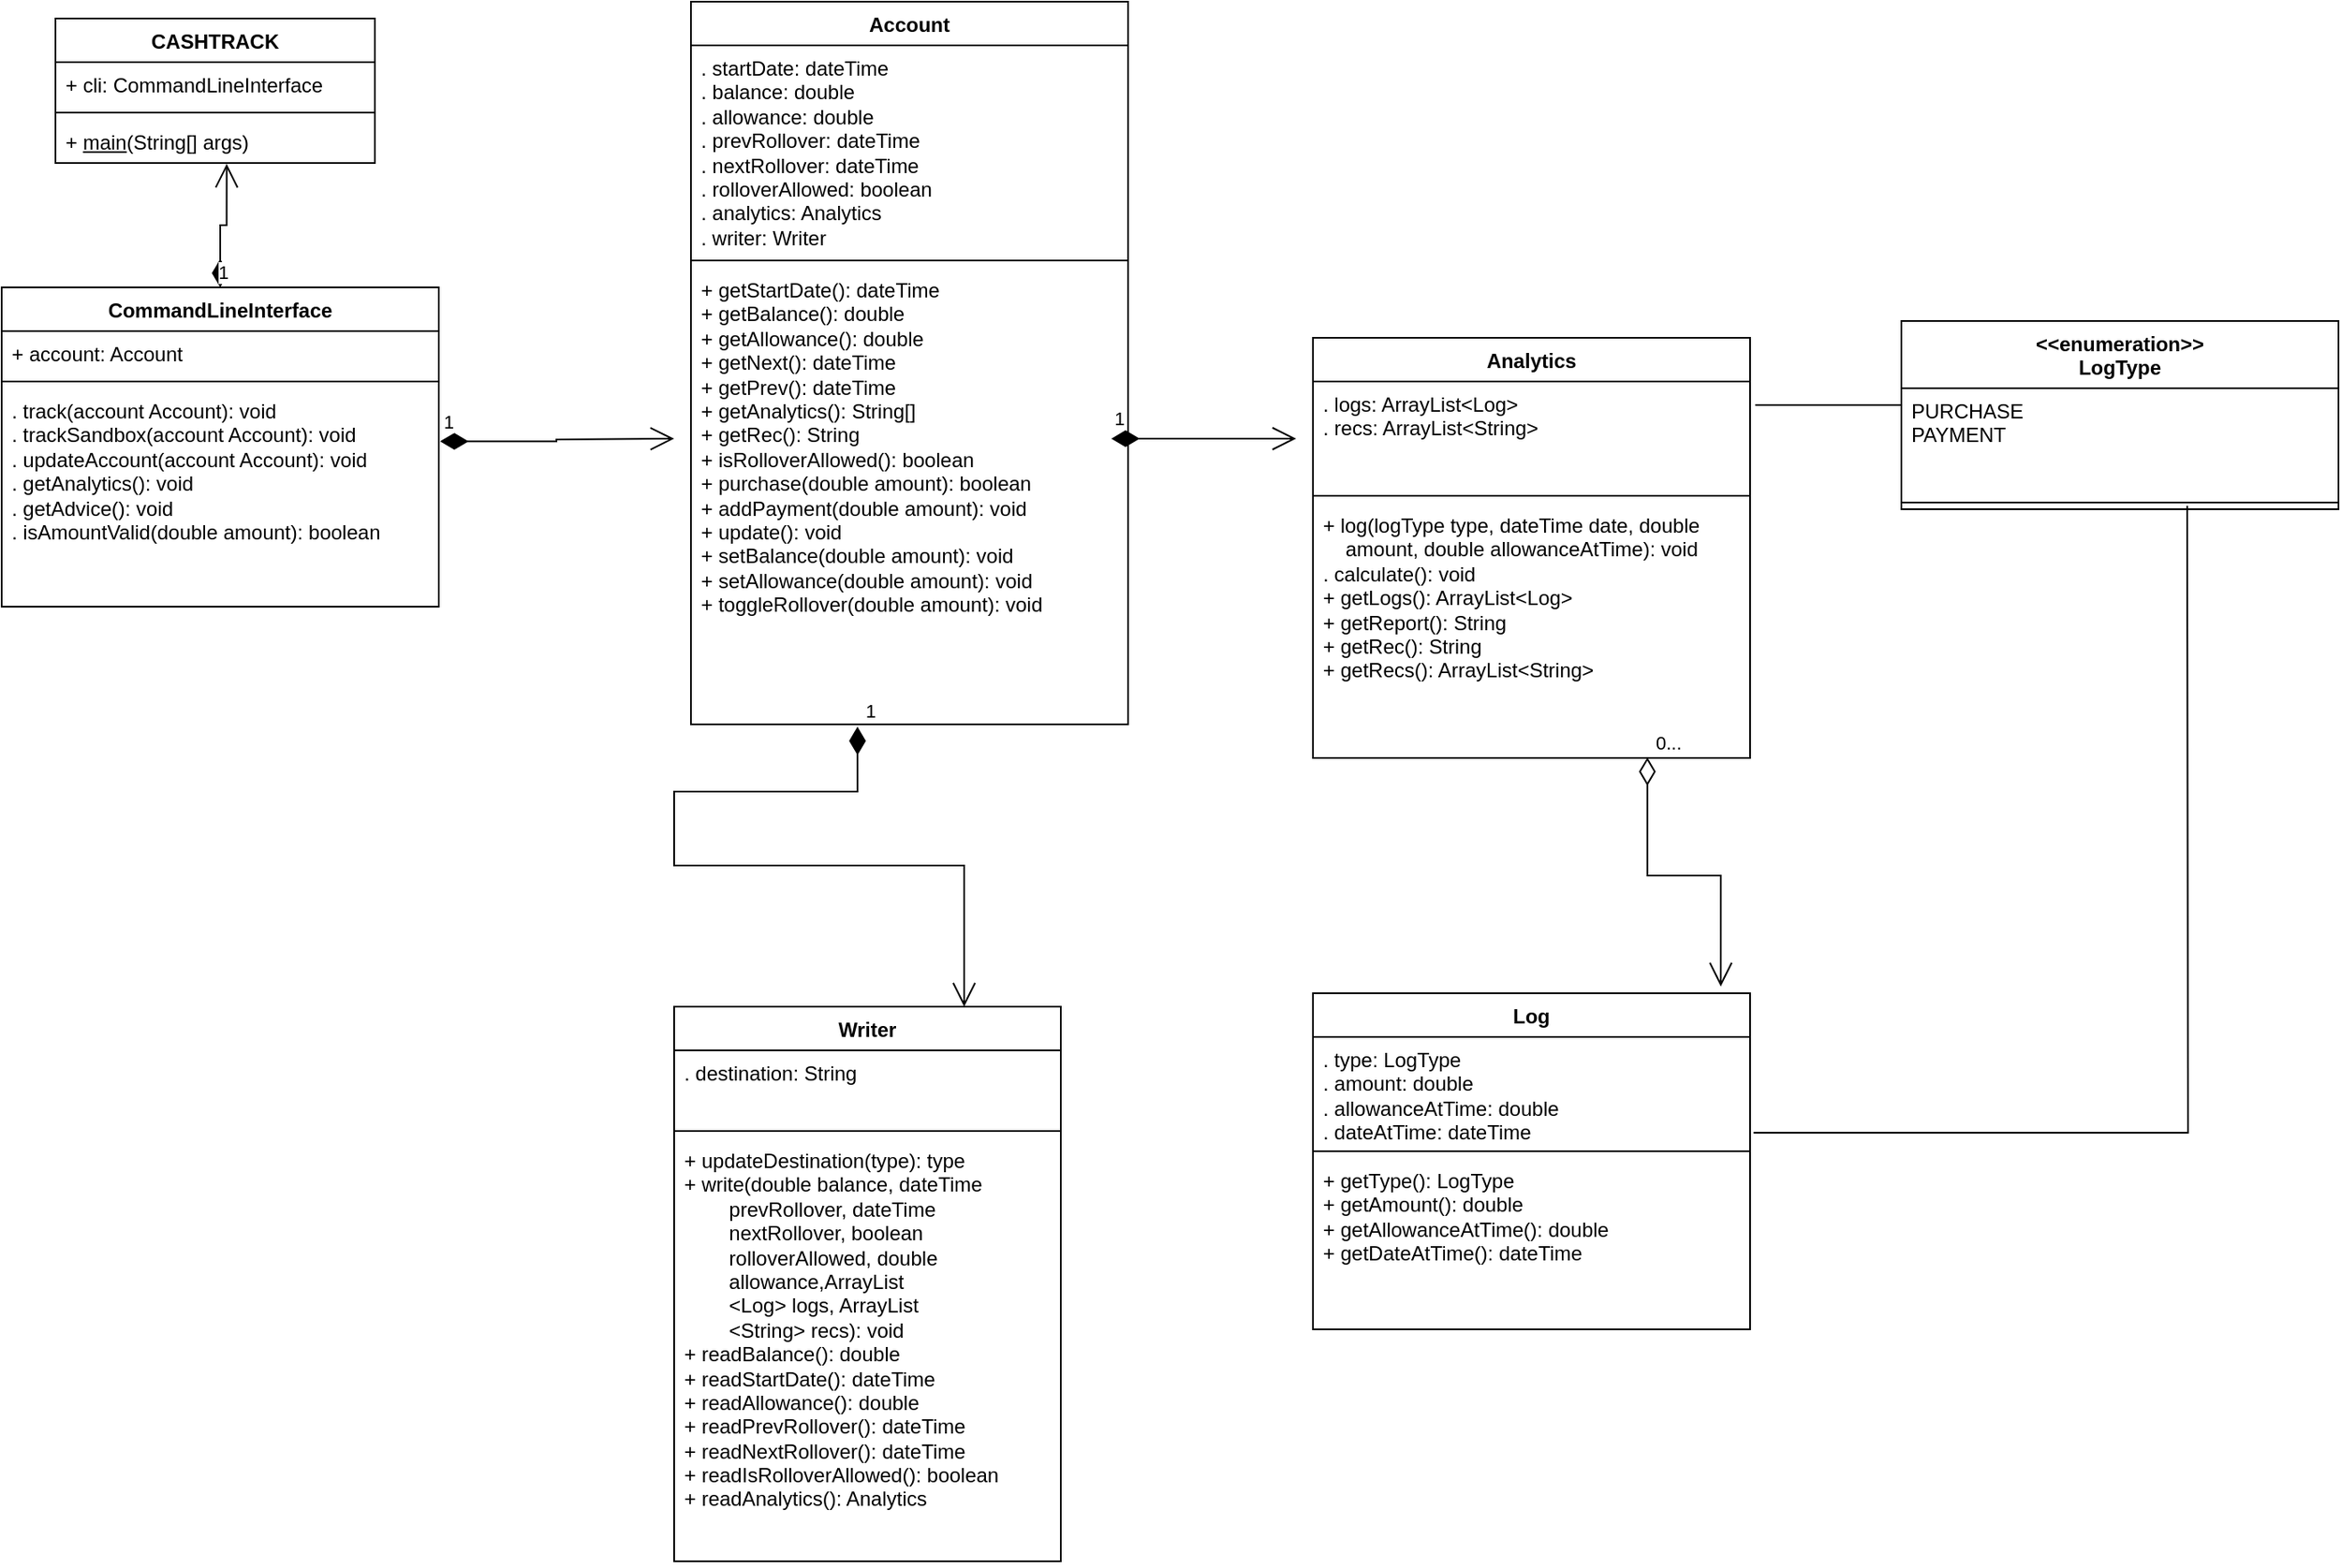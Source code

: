 <mxfile version="23.1.8" type="device" pages="4">
  <diagram name="Class Diagram" id="Cd2QV7xgOma6lCTstgv4">
    <mxGraphModel dx="1781" dy="571" grid="1" gridSize="10" guides="1" tooltips="1" connect="1" arrows="1" fold="1" page="1" pageScale="1" pageWidth="827" pageHeight="1169" math="0" shadow="0">
      <root>
        <mxCell id="0" />
        <mxCell id="1" parent="0" />
        <mxCell id="Z67nfyCpzggJ70_s-Rxd-5" value="Account" style="swimlane;fontStyle=1;align=center;verticalAlign=top;childLayout=stackLayout;horizontal=1;startSize=26;horizontalStack=0;resizeParent=1;resizeParentMax=0;resizeLast=0;collapsible=1;marginBottom=0;whiteSpace=wrap;html=1;" parent="1" vertex="1">
          <mxGeometry x="-130" y="100" width="260" height="430" as="geometry" />
        </mxCell>
        <mxCell id="Z67nfyCpzggJ70_s-Rxd-6" value=". startDate: dateTime&lt;br&gt;.&amp;nbsp;balance: double&lt;br&gt;. allowance: double&lt;br&gt;. prevRollover: dateTime&lt;br&gt;. nextRollover: dateTime&lt;br&gt;. rolloverAllowed: boolean&lt;br&gt;. analytics: Analytics&lt;br&gt;. writer: Writer" style="text;strokeColor=none;fillColor=none;align=left;verticalAlign=top;spacingLeft=4;spacingRight=4;overflow=hidden;rotatable=0;points=[[0,0.5],[1,0.5]];portConstraint=eastwest;whiteSpace=wrap;html=1;" parent="Z67nfyCpzggJ70_s-Rxd-5" vertex="1">
          <mxGeometry y="26" width="260" height="124" as="geometry" />
        </mxCell>
        <mxCell id="Z67nfyCpzggJ70_s-Rxd-7" value="" style="line;strokeWidth=1;fillColor=none;align=left;verticalAlign=middle;spacingTop=-1;spacingLeft=3;spacingRight=3;rotatable=0;labelPosition=right;points=[];portConstraint=eastwest;strokeColor=inherit;" parent="Z67nfyCpzggJ70_s-Rxd-5" vertex="1">
          <mxGeometry y="150" width="260" height="8" as="geometry" />
        </mxCell>
        <mxCell id="Z67nfyCpzggJ70_s-Rxd-8" value="+ getStartDate(): dateTime&lt;br&gt;+ getBalance(): double&lt;br&gt;+ getAllowance(): double&lt;br&gt;+ getNext(): dateTime&lt;br&gt;+ getPrev(): dateTime&lt;br&gt;+ getAnalytics(): String[]&lt;br&gt;+ getRec(): String&lt;br&gt;&lt;div&gt;+ isRolloverAllowed(): boolean&lt;/div&gt;&lt;div&gt;+ purchase(double amount): boolean&lt;/div&gt;&lt;div&gt;+ addPayment(double amount): void&lt;/div&gt;&lt;div&gt;+ update(): void&lt;/div&gt;&lt;div&gt;+ setBalance(double amount): void&lt;/div&gt;&lt;div&gt;+ setAllowance(double amount): void&lt;/div&gt;&lt;div&gt;+ toggleRollover(double amount): void&lt;/div&gt;" style="text;strokeColor=none;fillColor=none;align=left;verticalAlign=top;spacingLeft=4;spacingRight=4;overflow=hidden;rotatable=0;points=[[0,0.5],[1,0.5]];portConstraint=eastwest;whiteSpace=wrap;html=1;" parent="Z67nfyCpzggJ70_s-Rxd-5" vertex="1">
          <mxGeometry y="158" width="260" height="272" as="geometry" />
        </mxCell>
        <mxCell id="Z67nfyCpzggJ70_s-Rxd-9" value="Log" style="swimlane;fontStyle=1;align=center;verticalAlign=top;childLayout=stackLayout;horizontal=1;startSize=26;horizontalStack=0;resizeParent=1;resizeParentMax=0;resizeLast=0;collapsible=1;marginBottom=0;whiteSpace=wrap;html=1;" parent="1" vertex="1">
          <mxGeometry x="240" y="690" width="260" height="200" as="geometry" />
        </mxCell>
        <mxCell id="Z67nfyCpzggJ70_s-Rxd-10" value=". type: LogType&lt;br&gt;. amount: double&lt;br&gt;. allowanceAtTime: double&lt;br&gt;. dateAtTime: dateTime" style="text;strokeColor=none;fillColor=none;align=left;verticalAlign=top;spacingLeft=4;spacingRight=4;overflow=hidden;rotatable=0;points=[[0,0.5],[1,0.5]];portConstraint=eastwest;whiteSpace=wrap;html=1;" parent="Z67nfyCpzggJ70_s-Rxd-9" vertex="1">
          <mxGeometry y="26" width="260" height="64" as="geometry" />
        </mxCell>
        <mxCell id="Z67nfyCpzggJ70_s-Rxd-11" value="" style="line;strokeWidth=1;fillColor=none;align=left;verticalAlign=middle;spacingTop=-1;spacingLeft=3;spacingRight=3;rotatable=0;labelPosition=right;points=[];portConstraint=eastwest;strokeColor=inherit;" parent="Z67nfyCpzggJ70_s-Rxd-9" vertex="1">
          <mxGeometry y="90" width="260" height="8" as="geometry" />
        </mxCell>
        <mxCell id="Z67nfyCpzggJ70_s-Rxd-12" value="+ getType(): LogType&lt;br&gt;+ getAmount(): double&lt;br&gt;+ getAllowanceAtTime(): double&lt;br&gt;+ getDateAtTime(): dateTime" style="text;strokeColor=none;fillColor=none;align=left;verticalAlign=top;spacingLeft=4;spacingRight=4;overflow=hidden;rotatable=0;points=[[0,0.5],[1,0.5]];portConstraint=eastwest;whiteSpace=wrap;html=1;" parent="Z67nfyCpzggJ70_s-Rxd-9" vertex="1">
          <mxGeometry y="98" width="260" height="102" as="geometry" />
        </mxCell>
        <mxCell id="Z67nfyCpzggJ70_s-Rxd-13" value="&amp;lt;&amp;lt;enumeration&amp;gt;&amp;gt;&lt;br&gt;LogType" style="swimlane;fontStyle=1;align=center;verticalAlign=top;childLayout=stackLayout;horizontal=1;startSize=40;horizontalStack=0;resizeParent=1;resizeParentMax=0;resizeLast=0;collapsible=1;marginBottom=0;whiteSpace=wrap;html=1;" parent="1" vertex="1">
          <mxGeometry x="590" y="290" width="260" height="112" as="geometry" />
        </mxCell>
        <mxCell id="Z67nfyCpzggJ70_s-Rxd-14" value="PURCHASE&lt;br&gt;PAYMENT" style="text;strokeColor=none;fillColor=none;align=left;verticalAlign=top;spacingLeft=4;spacingRight=4;overflow=hidden;rotatable=0;points=[[0,0.5],[1,0.5]];portConstraint=eastwest;whiteSpace=wrap;html=1;" parent="Z67nfyCpzggJ70_s-Rxd-13" vertex="1">
          <mxGeometry y="40" width="260" height="64" as="geometry" />
        </mxCell>
        <mxCell id="Z67nfyCpzggJ70_s-Rxd-15" value="" style="line;strokeWidth=1;fillColor=none;align=left;verticalAlign=middle;spacingTop=-1;spacingLeft=3;spacingRight=3;rotatable=0;labelPosition=right;points=[];portConstraint=eastwest;strokeColor=inherit;" parent="Z67nfyCpzggJ70_s-Rxd-13" vertex="1">
          <mxGeometry y="104" width="260" height="8" as="geometry" />
        </mxCell>
        <mxCell id="Z67nfyCpzggJ70_s-Rxd-17" value="1" style="endArrow=open;html=1;endSize=12;startArrow=diamondThin;startSize=14;startFill=1;edgeStyle=orthogonalEdgeStyle;align=left;verticalAlign=bottom;rounded=0;" parent="1" edge="1">
          <mxGeometry x="-1" y="3" relative="1" as="geometry">
            <mxPoint x="120" y="360" as="sourcePoint" />
            <mxPoint x="230" y="360" as="targetPoint" />
          </mxGeometry>
        </mxCell>
        <mxCell id="Z67nfyCpzggJ70_s-Rxd-18" value="" style="endArrow=none;html=1;edgeStyle=orthogonalEdgeStyle;rounded=0;exitX=1.012;exitY=0.219;exitDx=0;exitDy=0;exitPerimeter=0;" parent="1" source="Z67nfyCpzggJ70_s-Rxd-22" edge="1">
          <mxGeometry relative="1" as="geometry">
            <mxPoint x="490" y="340" as="sourcePoint" />
            <mxPoint x="590" y="340" as="targetPoint" />
          </mxGeometry>
        </mxCell>
        <mxCell id="Z67nfyCpzggJ70_s-Rxd-21" value="Analytics" style="swimlane;fontStyle=1;align=center;verticalAlign=top;childLayout=stackLayout;horizontal=1;startSize=26;horizontalStack=0;resizeParent=1;resizeParentMax=0;resizeLast=0;collapsible=1;marginBottom=0;whiteSpace=wrap;html=1;" parent="1" vertex="1">
          <mxGeometry x="240" y="300" width="260" height="250" as="geometry" />
        </mxCell>
        <mxCell id="Z67nfyCpzggJ70_s-Rxd-22" value=". logs: ArrayList&amp;lt;Log&amp;gt;&lt;br&gt;. recs: ArrayList&amp;lt;String&amp;gt;" style="text;strokeColor=none;fillColor=none;align=left;verticalAlign=top;spacingLeft=4;spacingRight=4;overflow=hidden;rotatable=0;points=[[0,0.5],[1,0.5]];portConstraint=eastwest;whiteSpace=wrap;html=1;" parent="Z67nfyCpzggJ70_s-Rxd-21" vertex="1">
          <mxGeometry y="26" width="260" height="64" as="geometry" />
        </mxCell>
        <mxCell id="Z67nfyCpzggJ70_s-Rxd-23" value="" style="line;strokeWidth=1;fillColor=none;align=left;verticalAlign=middle;spacingTop=-1;spacingLeft=3;spacingRight=3;rotatable=0;labelPosition=right;points=[];portConstraint=eastwest;strokeColor=inherit;" parent="Z67nfyCpzggJ70_s-Rxd-21" vertex="1">
          <mxGeometry y="90" width="260" height="8" as="geometry" />
        </mxCell>
        <mxCell id="Z67nfyCpzggJ70_s-Rxd-24" value="+ log(logType type, dateTime date, double &lt;span style=&quot;&quot;&gt;&lt;span style=&quot;white-space: pre;&quot;&gt;&amp;nbsp;&amp;nbsp;&amp;nbsp;&amp;nbsp;&lt;/span&gt;&lt;/span&gt;amount, double allowanceAtTime): void&lt;br&gt;. calculate(): void&lt;br&gt;+ getLogs(): ArrayList&amp;lt;Log&amp;gt;&lt;br&gt;+ getReport(): String&lt;br&gt;+ getRec(): String&lt;br&gt;+ getRecs(): ArrayList&amp;lt;String&amp;gt;" style="text;strokeColor=none;fillColor=none;align=left;verticalAlign=top;spacingLeft=4;spacingRight=4;overflow=hidden;rotatable=0;points=[[0,0.5],[1,0.5]];portConstraint=eastwest;whiteSpace=wrap;html=1;" parent="Z67nfyCpzggJ70_s-Rxd-21" vertex="1">
          <mxGeometry y="98" width="260" height="152" as="geometry" />
        </mxCell>
        <mxCell id="Z67nfyCpzggJ70_s-Rxd-29" value="" style="endArrow=none;html=1;edgeStyle=orthogonalEdgeStyle;rounded=0;exitX=1.008;exitY=0.891;exitDx=0;exitDy=0;exitPerimeter=0;" parent="1" source="Z67nfyCpzggJ70_s-Rxd-10" edge="1">
          <mxGeometry relative="1" as="geometry">
            <mxPoint x="600" y="700" as="sourcePoint" />
            <mxPoint x="760" y="400" as="targetPoint" />
          </mxGeometry>
        </mxCell>
        <mxCell id="Z67nfyCpzggJ70_s-Rxd-33" value="Writer" style="swimlane;fontStyle=1;align=center;verticalAlign=top;childLayout=stackLayout;horizontal=1;startSize=26;horizontalStack=0;resizeParent=1;resizeParentMax=0;resizeLast=0;collapsible=1;marginBottom=0;whiteSpace=wrap;html=1;" parent="1" vertex="1">
          <mxGeometry x="-140" y="698" width="230" height="330" as="geometry" />
        </mxCell>
        <mxCell id="Z67nfyCpzggJ70_s-Rxd-34" value=". destination: String" style="text;strokeColor=none;fillColor=none;align=left;verticalAlign=top;spacingLeft=4;spacingRight=4;overflow=hidden;rotatable=0;points=[[0,0.5],[1,0.5]];portConstraint=eastwest;whiteSpace=wrap;html=1;" parent="Z67nfyCpzggJ70_s-Rxd-33" vertex="1">
          <mxGeometry y="26" width="230" height="44" as="geometry" />
        </mxCell>
        <mxCell id="Z67nfyCpzggJ70_s-Rxd-35" value="" style="line;strokeWidth=1;fillColor=none;align=left;verticalAlign=middle;spacingTop=-1;spacingLeft=3;spacingRight=3;rotatable=0;labelPosition=right;points=[];portConstraint=eastwest;strokeColor=inherit;" parent="Z67nfyCpzggJ70_s-Rxd-33" vertex="1">
          <mxGeometry y="70" width="230" height="8" as="geometry" />
        </mxCell>
        <mxCell id="Z67nfyCpzggJ70_s-Rxd-36" value="+ updateDestination(type): type&lt;br&gt;+ write(double balance, dateTime &lt;span style=&quot;white-space: pre;&quot;&gt;&#x9;&lt;/span&gt;prevRollover, dateTime &lt;span style=&quot;white-space: pre;&quot;&gt;&#x9;&lt;/span&gt;nextRollover, boolean &lt;span style=&quot;white-space: pre;&quot;&gt;&#x9;&lt;/span&gt;rolloverAllowed, double &lt;span style=&quot;white-space: pre;&quot;&gt;&#x9;&lt;/span&gt;allowance,ArrayList&lt;br&gt;&lt;span style=&quot;white-space: pre;&quot;&gt;&#x9;&lt;/span&gt;&amp;lt;Log&amp;gt; logs, ArrayList&lt;br&gt;&lt;span style=&quot;white-space: pre;&quot;&gt;&#x9;&lt;/span&gt;&amp;lt;String&amp;gt; recs): void&lt;div&gt;+ readBalance(): double&lt;/div&gt;&lt;div&gt;+ readStartDate(): dateTime&lt;/div&gt;&lt;div&gt;+ readAllowance(): double&lt;/div&gt;&lt;div&gt;+ readPrevRollover(): dateTime&lt;/div&gt;&lt;div&gt;+ readNextRollover(): dateTime&lt;/div&gt;&lt;div&gt;+ readIsRolloverAllowed(): boolean&lt;/div&gt;&lt;div&gt;+ readAnalytics(): Analytics&lt;/div&gt;" style="text;strokeColor=none;fillColor=none;align=left;verticalAlign=top;spacingLeft=4;spacingRight=4;overflow=hidden;rotatable=0;points=[[0,0.5],[1,0.5]];portConstraint=eastwest;whiteSpace=wrap;html=1;" parent="Z67nfyCpzggJ70_s-Rxd-33" vertex="1">
          <mxGeometry y="78" width="230" height="252" as="geometry" />
        </mxCell>
        <mxCell id="Z67nfyCpzggJ70_s-Rxd-37" value="1" style="endArrow=open;html=1;endSize=12;startArrow=diamondThin;startSize=14;startFill=1;edgeStyle=orthogonalEdgeStyle;align=left;verticalAlign=bottom;rounded=0;exitX=0.381;exitY=1.005;exitDx=0;exitDy=0;exitPerimeter=0;entryX=0.75;entryY=0;entryDx=0;entryDy=0;" parent="1" source="Z67nfyCpzggJ70_s-Rxd-8" target="Z67nfyCpzggJ70_s-Rxd-33" edge="1">
          <mxGeometry x="-1" y="3" relative="1" as="geometry">
            <mxPoint x="-40" y="630" as="sourcePoint" />
            <mxPoint x="120" y="630" as="targetPoint" />
            <Array as="points">
              <mxPoint x="-31" y="570" />
              <mxPoint x="-140" y="570" />
              <mxPoint x="-140" y="614" />
              <mxPoint x="33" y="614" />
            </Array>
          </mxGeometry>
        </mxCell>
        <mxCell id="Z67nfyCpzggJ70_s-Rxd-42" value="CommandLineInterface" style="swimlane;fontStyle=1;align=center;verticalAlign=top;childLayout=stackLayout;horizontal=1;startSize=26;horizontalStack=0;resizeParent=1;resizeParentMax=0;resizeLast=0;collapsible=1;marginBottom=0;whiteSpace=wrap;html=1;" parent="1" vertex="1">
          <mxGeometry x="-540" y="270" width="260" height="190" as="geometry" />
        </mxCell>
        <mxCell id="Z67nfyCpzggJ70_s-Rxd-43" value="+ account: Account" style="text;strokeColor=none;fillColor=none;align=left;verticalAlign=top;spacingLeft=4;spacingRight=4;overflow=hidden;rotatable=0;points=[[0,0.5],[1,0.5]];portConstraint=eastwest;whiteSpace=wrap;html=1;" parent="Z67nfyCpzggJ70_s-Rxd-42" vertex="1">
          <mxGeometry y="26" width="260" height="26" as="geometry" />
        </mxCell>
        <mxCell id="Z67nfyCpzggJ70_s-Rxd-44" value="" style="line;strokeWidth=1;fillColor=none;align=left;verticalAlign=middle;spacingTop=-1;spacingLeft=3;spacingRight=3;rotatable=0;labelPosition=right;points=[];portConstraint=eastwest;strokeColor=inherit;" parent="Z67nfyCpzggJ70_s-Rxd-42" vertex="1">
          <mxGeometry y="52" width="260" height="8" as="geometry" />
        </mxCell>
        <mxCell id="Z67nfyCpzggJ70_s-Rxd-45" value=". track(account Account): void&lt;br&gt;. trackSandbox(account Account): void&lt;br&gt;. updateAccount(account Account): void&lt;br&gt;. getAnalytics(): void&lt;br&gt;. getAdvice(): void&lt;br&gt;. isAmountValid(double amount): boolean" style="text;strokeColor=none;fillColor=none;align=left;verticalAlign=top;spacingLeft=4;spacingRight=4;overflow=hidden;rotatable=0;points=[[0,0.5],[1,0.5]];portConstraint=eastwest;whiteSpace=wrap;html=1;" parent="Z67nfyCpzggJ70_s-Rxd-42" vertex="1">
          <mxGeometry y="60" width="260" height="130" as="geometry" />
        </mxCell>
        <mxCell id="Z67nfyCpzggJ70_s-Rxd-47" value="0..." style="endArrow=open;html=1;endSize=12;startArrow=diamondThin;startSize=14;startFill=0;edgeStyle=orthogonalEdgeStyle;align=left;verticalAlign=bottom;rounded=0;exitX=0.765;exitY=0.998;exitDx=0;exitDy=0;exitPerimeter=0;entryX=0.933;entryY=-0.02;entryDx=0;entryDy=0;entryPerimeter=0;" parent="1" source="Z67nfyCpzggJ70_s-Rxd-24" target="Z67nfyCpzggJ70_s-Rxd-9" edge="1">
          <mxGeometry x="-1" y="3" relative="1" as="geometry">
            <mxPoint x="320" y="640" as="sourcePoint" />
            <mxPoint x="480" y="640" as="targetPoint" />
          </mxGeometry>
        </mxCell>
        <mxCell id="Z67nfyCpzggJ70_s-Rxd-48" value="1" style="endArrow=open;html=1;endSize=12;startArrow=diamondThin;startSize=14;startFill=1;edgeStyle=orthogonalEdgeStyle;align=left;verticalAlign=bottom;rounded=0;exitX=1.003;exitY=0.243;exitDx=0;exitDy=0;exitPerimeter=0;" parent="1" source="Z67nfyCpzggJ70_s-Rxd-45" edge="1">
          <mxGeometry x="-1" y="3" relative="1" as="geometry">
            <mxPoint x="-270" y="360" as="sourcePoint" />
            <mxPoint x="-140" y="360" as="targetPoint" />
          </mxGeometry>
        </mxCell>
        <mxCell id="_bXEaREOzeezu4w4qNfj-1" value="CASHTRACK" style="swimlane;fontStyle=1;align=center;verticalAlign=top;childLayout=stackLayout;horizontal=1;startSize=26;horizontalStack=0;resizeParent=1;resizeParentMax=0;resizeLast=0;collapsible=1;marginBottom=0;whiteSpace=wrap;html=1;" parent="1" vertex="1">
          <mxGeometry x="-508" y="110" width="190" height="86" as="geometry" />
        </mxCell>
        <mxCell id="_bXEaREOzeezu4w4qNfj-2" value="+ cli: CommandLineInterface" style="text;strokeColor=none;fillColor=none;align=left;verticalAlign=top;spacingLeft=4;spacingRight=4;overflow=hidden;rotatable=0;points=[[0,0.5],[1,0.5]];portConstraint=eastwest;whiteSpace=wrap;html=1;" parent="_bXEaREOzeezu4w4qNfj-1" vertex="1">
          <mxGeometry y="26" width="190" height="26" as="geometry" />
        </mxCell>
        <mxCell id="_bXEaREOzeezu4w4qNfj-3" value="" style="line;strokeWidth=1;fillColor=none;align=left;verticalAlign=middle;spacingTop=-1;spacingLeft=3;spacingRight=3;rotatable=0;labelPosition=right;points=[];portConstraint=eastwest;strokeColor=inherit;" parent="_bXEaREOzeezu4w4qNfj-1" vertex="1">
          <mxGeometry y="52" width="190" height="8" as="geometry" />
        </mxCell>
        <mxCell id="_bXEaREOzeezu4w4qNfj-4" value="+&amp;nbsp;&lt;u style=&quot;border-color: var(--border-color);&quot;&gt;main&lt;/u&gt;(String[] args)" style="text;strokeColor=none;fillColor=none;align=left;verticalAlign=top;spacingLeft=4;spacingRight=4;overflow=hidden;rotatable=0;points=[[0,0.5],[1,0.5]];portConstraint=eastwest;whiteSpace=wrap;html=1;" parent="_bXEaREOzeezu4w4qNfj-1" vertex="1">
          <mxGeometry y="60" width="190" height="26" as="geometry" />
        </mxCell>
        <mxCell id="_bXEaREOzeezu4w4qNfj-5" value="1" style="endArrow=open;html=1;endSize=12;startArrow=diamondThin;startSize=14;startFill=1;edgeStyle=orthogonalEdgeStyle;align=left;verticalAlign=bottom;rounded=0;exitX=0.5;exitY=0;exitDx=0;exitDy=0;entryX=0.536;entryY=1.018;entryDx=0;entryDy=0;entryPerimeter=0;" parent="1" source="Z67nfyCpzggJ70_s-Rxd-42" target="_bXEaREOzeezu4w4qNfj-4" edge="1">
          <mxGeometry x="-1" y="3" relative="1" as="geometry">
            <mxPoint x="-500" y="230" as="sourcePoint" />
            <mxPoint x="-340" y="230" as="targetPoint" />
          </mxGeometry>
        </mxCell>
      </root>
    </mxGraphModel>
  </diagram>
  <diagram id="iJHU0_SAZTMKOXRrWyqL" name="Use Case Diagram">
    <mxGraphModel dx="1004" dy="601" grid="1" gridSize="10" guides="1" tooltips="1" connect="1" arrows="1" fold="1" page="1" pageScale="1" pageWidth="850" pageHeight="1100" math="0" shadow="0">
      <root>
        <mxCell id="0" />
        <mxCell id="1" parent="0" />
        <mxCell id="zPHqVDsXcmiL4MVBg2Wq-29" value="" style="rounded=0;whiteSpace=wrap;html=1;" vertex="1" parent="1">
          <mxGeometry x="270" y="103.5" width="270" height="350" as="geometry" />
        </mxCell>
        <mxCell id="zPHqVDsXcmiL4MVBg2Wq-2" value="Child&lt;br&gt;w/ allowance" style="shape=umlActor;verticalLabelPosition=bottom;verticalAlign=top;html=1;" vertex="1" parent="1">
          <mxGeometry x="160" y="90" width="30" height="60" as="geometry" />
        </mxCell>
        <mxCell id="zPHqVDsXcmiL4MVBg2Wq-3" value="Salaried&lt;br&gt;worker" style="shape=umlActor;verticalLabelPosition=bottom;verticalAlign=top;html=1;" vertex="1" parent="1">
          <mxGeometry x="160" y="240" width="30" height="60" as="geometry" />
        </mxCell>
        <mxCell id="zPHqVDsXcmiL4MVBg2Wq-8" value="Small business&lt;br&gt;owner" style="shape=umlActor;verticalLabelPosition=bottom;verticalAlign=top;html=1;" vertex="1" parent="1">
          <mxGeometry x="160" y="390" width="30" height="60" as="geometry" />
        </mxCell>
        <mxCell id="zPHqVDsXcmiL4MVBg2Wq-9" value="Adult looking&lt;br&gt;to improve&lt;br&gt;finances" style="shape=umlActor;verticalLabelPosition=bottom;verticalAlign=top;html=1;" vertex="1" parent="1">
          <mxGeometry x="620" y="180" width="30" height="60" as="geometry" />
        </mxCell>
        <mxCell id="zPHqVDsXcmiL4MVBg2Wq-12" value="Adult trying&lt;br&gt;to develop a&lt;br&gt;spending plan" style="shape=umlActor;verticalLabelPosition=bottom;verticalAlign=top;html=1;" vertex="1" parent="1">
          <mxGeometry x="620" y="340" width="30" height="60" as="geometry" />
        </mxCell>
        <mxCell id="zPHqVDsXcmiL4MVBg2Wq-19" value="" style="endArrow=none;html=1;rounded=0;exitX=1;exitY=0.333;exitDx=0;exitDy=0;exitPerimeter=0;entryX=0;entryY=0.5;entryDx=0;entryDy=0;" edge="1" parent="1" source="zPHqVDsXcmiL4MVBg2Wq-2" target="zPHqVDsXcmiL4MVBg2Wq-15">
          <mxGeometry width="50" height="50" relative="1" as="geometry">
            <mxPoint x="230" y="130" as="sourcePoint" />
            <mxPoint x="280" y="80" as="targetPoint" />
          </mxGeometry>
        </mxCell>
        <mxCell id="zPHqVDsXcmiL4MVBg2Wq-20" value="" style="endArrow=none;html=1;rounded=0;exitX=1;exitY=0.333;exitDx=0;exitDy=0;exitPerimeter=0;entryX=0;entryY=0.5;entryDx=0;entryDy=0;" edge="1" parent="1" source="zPHqVDsXcmiL4MVBg2Wq-3" target="zPHqVDsXcmiL4MVBg2Wq-13">
          <mxGeometry width="50" height="50" relative="1" as="geometry">
            <mxPoint x="210" y="270" as="sourcePoint" />
            <mxPoint x="260" y="220" as="targetPoint" />
          </mxGeometry>
        </mxCell>
        <mxCell id="zPHqVDsXcmiL4MVBg2Wq-21" value="" style="endArrow=none;html=1;rounded=0;entryX=0;entryY=0.5;entryDx=0;entryDy=0;" edge="1" parent="1" target="zPHqVDsXcmiL4MVBg2Wq-14">
          <mxGeometry width="50" height="50" relative="1" as="geometry">
            <mxPoint x="190" y="110" as="sourcePoint" />
            <mxPoint x="270" y="80" as="targetPoint" />
          </mxGeometry>
        </mxCell>
        <mxCell id="zPHqVDsXcmiL4MVBg2Wq-22" value="" style="endArrow=none;html=1;rounded=0;exitX=1;exitY=0.333;exitDx=0;exitDy=0;exitPerimeter=0;entryX=0;entryY=0.5;entryDx=0;entryDy=0;" edge="1" parent="1" source="zPHqVDsXcmiL4MVBg2Wq-3" target="zPHqVDsXcmiL4MVBg2Wq-14">
          <mxGeometry width="50" height="50" relative="1" as="geometry">
            <mxPoint x="200" y="360" as="sourcePoint" />
            <mxPoint x="250" y="310" as="targetPoint" />
          </mxGeometry>
        </mxCell>
        <mxCell id="zPHqVDsXcmiL4MVBg2Wq-23" value="" style="endArrow=none;html=1;rounded=0;entryX=0;entryY=0.333;entryDx=0;entryDy=0;entryPerimeter=0;exitX=1;exitY=0.5;exitDx=0;exitDy=0;" edge="1" parent="1" source="zPHqVDsXcmiL4MVBg2Wq-16" target="zPHqVDsXcmiL4MVBg2Wq-9">
          <mxGeometry width="50" height="50" relative="1" as="geometry">
            <mxPoint x="560" y="230" as="sourcePoint" />
            <mxPoint x="610" y="180" as="targetPoint" />
          </mxGeometry>
        </mxCell>
        <mxCell id="zPHqVDsXcmiL4MVBg2Wq-24" value="" style="endArrow=none;html=1;rounded=0;entryX=0;entryY=0.333;entryDx=0;entryDy=0;entryPerimeter=0;exitX=1;exitY=0.5;exitDx=0;exitDy=0;" edge="1" parent="1" source="zPHqVDsXcmiL4MVBg2Wq-17" target="zPHqVDsXcmiL4MVBg2Wq-9">
          <mxGeometry width="50" height="50" relative="1" as="geometry">
            <mxPoint x="530" y="390" as="sourcePoint" />
            <mxPoint x="580" y="340" as="targetPoint" />
          </mxGeometry>
        </mxCell>
        <mxCell id="zPHqVDsXcmiL4MVBg2Wq-25" value="" style="endArrow=none;html=1;rounded=0;exitX=1;exitY=0.333;exitDx=0;exitDy=0;exitPerimeter=0;entryX=0;entryY=0.5;entryDx=0;entryDy=0;" edge="1" parent="1" source="zPHqVDsXcmiL4MVBg2Wq-8" target="zPHqVDsXcmiL4MVBg2Wq-18">
          <mxGeometry width="50" height="50" relative="1" as="geometry">
            <mxPoint x="240" y="460" as="sourcePoint" />
            <mxPoint x="290" y="410" as="targetPoint" />
          </mxGeometry>
        </mxCell>
        <mxCell id="zPHqVDsXcmiL4MVBg2Wq-26" value="" style="endArrow=none;html=1;rounded=0;exitX=1;exitY=0.333;exitDx=0;exitDy=0;exitPerimeter=0;entryX=0;entryY=0.5;entryDx=0;entryDy=0;" edge="1" parent="1" source="zPHqVDsXcmiL4MVBg2Wq-8" target="zPHqVDsXcmiL4MVBg2Wq-16">
          <mxGeometry width="50" height="50" relative="1" as="geometry">
            <mxPoint x="220" y="470" as="sourcePoint" />
            <mxPoint x="270" y="420" as="targetPoint" />
          </mxGeometry>
        </mxCell>
        <mxCell id="zPHqVDsXcmiL4MVBg2Wq-13" value="Weekly spending tracking" style="ellipse;whiteSpace=wrap;html=1;" vertex="1" parent="1">
          <mxGeometry x="290" y="140" width="100" height="79" as="geometry" />
        </mxCell>
        <mxCell id="zPHqVDsXcmiL4MVBg2Wq-14" value="Setting budgets" style="ellipse;whiteSpace=wrap;html=1;" vertex="1" parent="1">
          <mxGeometry x="290" y="239" width="100" height="79" as="geometry" />
        </mxCell>
        <mxCell id="zPHqVDsXcmiL4MVBg2Wq-16" value="Financial analytics" style="ellipse;whiteSpace=wrap;html=1;" vertex="1" parent="1">
          <mxGeometry x="420" y="140" width="100" height="79" as="geometry" />
        </mxCell>
        <mxCell id="zPHqVDsXcmiL4MVBg2Wq-18" value="Sandbox budgeting" style="ellipse;whiteSpace=wrap;html=1;" vertex="1" parent="1">
          <mxGeometry x="420" y="340" width="100" height="79" as="geometry" />
        </mxCell>
        <mxCell id="zPHqVDsXcmiL4MVBg2Wq-15" value="Budgeting with rollovers" style="ellipse;whiteSpace=wrap;html=1;" vertex="1" parent="1">
          <mxGeometry x="290" y="340" width="100" height="79" as="geometry" />
        </mxCell>
        <mxCell id="zPHqVDsXcmiL4MVBg2Wq-30" value="CA$HTRACK Utilities" style="text;html=1;align=center;verticalAlign=middle;whiteSpace=wrap;rounded=0;" vertex="1" parent="1">
          <mxGeometry x="375" y="111" width="60" height="30" as="geometry" />
        </mxCell>
        <mxCell id="zPHqVDsXcmiL4MVBg2Wq-32" value="" style="endArrow=none;html=1;rounded=0;entryX=0;entryY=0.333;entryDx=0;entryDy=0;entryPerimeter=0;exitX=1;exitY=0.5;exitDx=0;exitDy=0;" edge="1" parent="1" source="zPHqVDsXcmiL4MVBg2Wq-17" target="zPHqVDsXcmiL4MVBg2Wq-12">
          <mxGeometry width="50" height="50" relative="1" as="geometry">
            <mxPoint x="540" y="370" as="sourcePoint" />
            <mxPoint x="590" y="320" as="targetPoint" />
          </mxGeometry>
        </mxCell>
        <mxCell id="zPHqVDsXcmiL4MVBg2Wq-33" value="" style="endArrow=none;html=1;rounded=0;exitX=1;exitY=0.5;exitDx=0;exitDy=0;" edge="1" parent="1" source="zPHqVDsXcmiL4MVBg2Wq-18">
          <mxGeometry width="50" height="50" relative="1" as="geometry">
            <mxPoint x="520" y="440" as="sourcePoint" />
            <mxPoint x="620" y="360" as="targetPoint" />
          </mxGeometry>
        </mxCell>
        <mxCell id="zPHqVDsXcmiL4MVBg2Wq-34" value="" style="endArrow=none;html=1;rounded=0;entryX=0;entryY=0.333;entryDx=0;entryDy=0;entryPerimeter=0;exitX=1;exitY=1;exitDx=0;exitDy=0;" edge="1" parent="1" source="zPHqVDsXcmiL4MVBg2Wq-13" target="zPHqVDsXcmiL4MVBg2Wq-12">
          <mxGeometry width="50" height="50" relative="1" as="geometry">
            <mxPoint x="570" y="510" as="sourcePoint" />
            <mxPoint x="620" y="460" as="targetPoint" />
          </mxGeometry>
        </mxCell>
        <mxCell id="zPHqVDsXcmiL4MVBg2Wq-17" value="Financial advice" style="ellipse;whiteSpace=wrap;html=1;" vertex="1" parent="1">
          <mxGeometry x="420" y="239" width="100" height="79" as="geometry" />
        </mxCell>
        <mxCell id="zPHqVDsXcmiL4MVBg2Wq-35" value="" style="endArrow=none;html=1;rounded=0;exitX=1;exitY=0.333;exitDx=0;exitDy=0;exitPerimeter=0;entryX=0;entryY=0.5;entryDx=0;entryDy=0;" edge="1" parent="1" source="zPHqVDsXcmiL4MVBg2Wq-8" target="zPHqVDsXcmiL4MVBg2Wq-13">
          <mxGeometry width="50" height="50" relative="1" as="geometry">
            <mxPoint x="250" y="470" as="sourcePoint" />
            <mxPoint x="300" y="420" as="targetPoint" />
          </mxGeometry>
        </mxCell>
      </root>
    </mxGraphModel>
  </diagram>
  <diagram id="EQOF3386LhQf8LKC-S6j" name="Sequence Diagram">
    <mxGraphModel dx="2440" dy="952" grid="1" gridSize="10" guides="1" tooltips="1" connect="1" arrows="1" fold="1" page="1" pageScale="1" pageWidth="850" pageHeight="1100" math="0" shadow="0">
      <root>
        <mxCell id="0" />
        <mxCell id="1" parent="0" />
        <mxCell id="bVqZw6Lia0Hjg6sySKi7-1" value="CommandLine&lt;br&gt;Interface" style="rounded=0;whiteSpace=wrap;html=1;" vertex="1" parent="1">
          <mxGeometry x="70" y="60" width="110" height="80" as="geometry" />
        </mxCell>
        <mxCell id="bVqZw6Lia0Hjg6sySKi7-2" value="" style="endArrow=none;html=1;rounded=0;entryX=0.5;entryY=1;entryDx=0;entryDy=0;" edge="1" parent="1" target="bVqZw6Lia0Hjg6sySKi7-1">
          <mxGeometry width="50" height="50" relative="1" as="geometry">
            <mxPoint x="125" y="960" as="sourcePoint" />
            <mxPoint x="150" y="210" as="targetPoint" />
          </mxGeometry>
        </mxCell>
        <mxCell id="oM7U41K0Vdbu-49NTNG4-1" value="Account" style="rounded=0;whiteSpace=wrap;html=1;" vertex="1" parent="1">
          <mxGeometry x="240" y="60" width="110" height="80" as="geometry" />
        </mxCell>
        <mxCell id="oM7U41K0Vdbu-49NTNG4-2" value="Analytics" style="rounded=0;whiteSpace=wrap;html=1;" vertex="1" parent="1">
          <mxGeometry x="560" y="60" width="110" height="80" as="geometry" />
        </mxCell>
        <mxCell id="jlyWk481HEBMxmdGPBEh-1" value="Writer" style="rounded=0;whiteSpace=wrap;html=1;" vertex="1" parent="1">
          <mxGeometry x="400" y="60" width="110" height="80" as="geometry" />
        </mxCell>
        <mxCell id="jlyWk481HEBMxmdGPBEh-2" value="Log" style="rounded=0;whiteSpace=wrap;html=1;" vertex="1" parent="1">
          <mxGeometry x="720" y="60" width="110" height="80" as="geometry" />
        </mxCell>
        <mxCell id="Auh4pSpzFygmVN6ZMzVU-1" value="" style="endArrow=none;html=1;rounded=0;entryX=0.5;entryY=1;entryDx=0;entryDy=0;" edge="1" parent="1" source="Auh4pSpzFygmVN6ZMzVU-7">
          <mxGeometry width="50" height="50" relative="1" as="geometry">
            <mxPoint x="294.33" y="730" as="sourcePoint" />
            <mxPoint x="294.33" y="140" as="targetPoint" />
          </mxGeometry>
        </mxCell>
        <mxCell id="Auh4pSpzFygmVN6ZMzVU-2" value="" style="endArrow=none;html=1;rounded=0;entryX=0.5;entryY=1;entryDx=0;entryDy=0;" edge="1" parent="1" source="W9gsSJ8H-WrQC6e9y7zF-1">
          <mxGeometry width="50" height="50" relative="1" as="geometry">
            <mxPoint x="454.33" y="730" as="sourcePoint" />
            <mxPoint x="454.33" y="140" as="targetPoint" />
          </mxGeometry>
        </mxCell>
        <mxCell id="Auh4pSpzFygmVN6ZMzVU-3" value="" style="endArrow=none;html=1;rounded=0;entryX=0.5;entryY=1;entryDx=0;entryDy=0;" edge="1" parent="1" source="W9gsSJ8H-WrQC6e9y7zF-3">
          <mxGeometry width="50" height="50" relative="1" as="geometry">
            <mxPoint x="614.33" y="730" as="sourcePoint" />
            <mxPoint x="614.33" y="140" as="targetPoint" />
          </mxGeometry>
        </mxCell>
        <mxCell id="Auh4pSpzFygmVN6ZMzVU-4" value="" style="endArrow=none;html=1;rounded=0;entryX=0.5;entryY=1;entryDx=0;entryDy=0;" edge="1" parent="1" source="EnxI8wZ23A0f__9_6m36-1">
          <mxGeometry width="50" height="50" relative="1" as="geometry">
            <mxPoint x="774.33" y="730" as="sourcePoint" />
            <mxPoint x="774.33" y="140" as="targetPoint" />
          </mxGeometry>
        </mxCell>
        <mxCell id="Auh4pSpzFygmVN6ZMzVU-5" value="" style="rounded=0;whiteSpace=wrap;html=1;" vertex="1" parent="1">
          <mxGeometry x="120" y="150" width="10" height="780" as="geometry" />
        </mxCell>
        <mxCell id="Auh4pSpzFygmVN6ZMzVU-6" value="" style="endArrow=classic;html=1;rounded=0;exitX=1.131;exitY=0.035;exitDx=0;exitDy=0;exitPerimeter=0;entryX=0;entryY=0.25;entryDx=0;entryDy=0;" edge="1" parent="1" source="Auh4pSpzFygmVN6ZMzVU-5" target="W9gsSJ8H-WrQC6e9y7zF-6">
          <mxGeometry width="50" height="50" relative="1" as="geometry">
            <mxPoint x="250" y="190" as="sourcePoint" />
            <mxPoint x="280" y="170" as="targetPoint" />
          </mxGeometry>
        </mxCell>
        <mxCell id="Auh4pSpzFygmVN6ZMzVU-8" value="" style="endArrow=none;html=1;rounded=0;entryX=0.5;entryY=1;entryDx=0;entryDy=0;" edge="1" parent="1" target="Auh4pSpzFygmVN6ZMzVU-7">
          <mxGeometry width="50" height="50" relative="1" as="geometry">
            <mxPoint x="295" y="960" as="sourcePoint" />
            <mxPoint x="294.33" y="140" as="targetPoint" />
          </mxGeometry>
        </mxCell>
        <mxCell id="Auh4pSpzFygmVN6ZMzVU-7" value="" style="rounded=0;whiteSpace=wrap;html=1;" vertex="1" parent="1">
          <mxGeometry x="290" y="170" width="10" height="710" as="geometry" />
        </mxCell>
        <mxCell id="Auh4pSpzFygmVN6ZMzVU-9" value="CommandLineInterface()" style="text;html=1;align=center;verticalAlign=middle;whiteSpace=wrap;rounded=0;" vertex="1" parent="1">
          <mxGeometry x="122" y="146" width="160" height="30" as="geometry" />
        </mxCell>
        <mxCell id="W9gsSJ8H-WrQC6e9y7zF-2" value="" style="endArrow=none;html=1;rounded=0;entryX=0.5;entryY=1;entryDx=0;entryDy=0;" edge="1" parent="1" target="W9gsSJ8H-WrQC6e9y7zF-1">
          <mxGeometry width="50" height="50" relative="1" as="geometry">
            <mxPoint x="455" y="960" as="sourcePoint" />
            <mxPoint x="454.33" y="140" as="targetPoint" />
          </mxGeometry>
        </mxCell>
        <mxCell id="W9gsSJ8H-WrQC6e9y7zF-1" value="" style="rounded=0;whiteSpace=wrap;html=1;" vertex="1" parent="1">
          <mxGeometry x="450" y="190" width="10" height="650" as="geometry" />
        </mxCell>
        <mxCell id="W9gsSJ8H-WrQC6e9y7zF-4" value="" style="endArrow=none;html=1;rounded=0;entryX=0.5;entryY=1;entryDx=0;entryDy=0;" edge="1" parent="1" target="W9gsSJ8H-WrQC6e9y7zF-3">
          <mxGeometry width="50" height="50" relative="1" as="geometry">
            <mxPoint x="615" y="960" as="sourcePoint" />
            <mxPoint x="614.33" y="140" as="targetPoint" />
          </mxGeometry>
        </mxCell>
        <mxCell id="W9gsSJ8H-WrQC6e9y7zF-3" value="" style="rounded=0;whiteSpace=wrap;html=1;" vertex="1" parent="1">
          <mxGeometry x="610" y="190" width="10" height="650" as="geometry" />
        </mxCell>
        <mxCell id="W9gsSJ8H-WrQC6e9y7zF-5" value="" style="endArrow=classic;html=1;rounded=0;exitX=1.131;exitY=0.035;exitDx=0;exitDy=0;exitPerimeter=0;" edge="1" parent="1">
          <mxGeometry width="50" height="50" relative="1" as="geometry">
            <mxPoint x="299" y="194" as="sourcePoint" />
            <mxPoint x="448" y="194" as="targetPoint" />
          </mxGeometry>
        </mxCell>
        <mxCell id="W9gsSJ8H-WrQC6e9y7zF-6" value="Account()" style="text;html=1;align=center;verticalAlign=middle;whiteSpace=wrap;rounded=0;" vertex="1" parent="1">
          <mxGeometry x="290" y="170" width="160" height="30" as="geometry" />
        </mxCell>
        <mxCell id="W9gsSJ8H-WrQC6e9y7zF-8" value="" style="endArrow=classic;html=1;rounded=0;exitX=1.131;exitY=0.035;exitDx=0;exitDy=0;exitPerimeter=0;" edge="1" parent="1">
          <mxGeometry width="50" height="50" relative="1" as="geometry">
            <mxPoint x="440" y="194" as="sourcePoint" />
            <mxPoint x="600" y="194" as="targetPoint" />
          </mxGeometry>
        </mxCell>
        <mxCell id="W9gsSJ8H-WrQC6e9y7zF-9" value="Account()" style="text;html=1;align=center;verticalAlign=middle;whiteSpace=wrap;rounded=0;" vertex="1" parent="1">
          <mxGeometry x="450" y="170" width="160" height="30" as="geometry" />
        </mxCell>
        <mxCell id="xqnXvDhiVOv3ANp2ST9e-1" value="" style="endArrow=classic;html=1;rounded=0;exitX=1.131;exitY=0.035;exitDx=0;exitDy=0;exitPerimeter=0;" edge="1" parent="1">
          <mxGeometry width="50" height="50" relative="1" as="geometry">
            <mxPoint x="130" y="260" as="sourcePoint" />
            <mxPoint x="279" y="260" as="targetPoint" />
          </mxGeometry>
        </mxCell>
        <mxCell id="xqnXvDhiVOv3ANp2ST9e-2" value="getBalance()" style="text;html=1;align=center;verticalAlign=middle;whiteSpace=wrap;rounded=0;" vertex="1" parent="1">
          <mxGeometry x="122" y="230" width="160" height="30" as="geometry" />
        </mxCell>
        <mxCell id="O_t3Tx0My0STXiyQmSZt-1" value="" style="endArrow=classic;html=1;rounded=0;exitX=0.057;exitY=1.008;exitDx=0;exitDy=0;exitPerimeter=0;" edge="1" parent="1" source="O_t3Tx0My0STXiyQmSZt-2">
          <mxGeometry width="50" height="50" relative="1" as="geometry">
            <mxPoint x="298" y="260" as="sourcePoint" />
            <mxPoint x="447" y="260" as="targetPoint" />
          </mxGeometry>
        </mxCell>
        <mxCell id="O_t3Tx0My0STXiyQmSZt-2" value="readBalance()" style="text;html=1;align=center;verticalAlign=middle;whiteSpace=wrap;rounded=0;" vertex="1" parent="1">
          <mxGeometry x="290" y="230" width="160" height="30" as="geometry" />
        </mxCell>
        <mxCell id="O_t3Tx0My0STXiyQmSZt-3" value="" style="endArrow=none;dashed=1;html=1;rounded=0;entryX=-0.25;entryY=0.174;entryDx=0;entryDy=0;entryPerimeter=0;exitX=1.083;exitY=0.21;exitDx=0;exitDy=0;exitPerimeter=0;startArrow=classic;startFill=1;" edge="1" parent="1">
          <mxGeometry width="50" height="50" relative="1" as="geometry">
            <mxPoint x="300.0" y="300.52" as="sourcePoint" />
            <mxPoint x="446.67" y="300.0" as="targetPoint" />
          </mxGeometry>
        </mxCell>
        <mxCell id="O_t3Tx0My0STXiyQmSZt-4" value="balance" style="text;html=1;align=center;verticalAlign=middle;whiteSpace=wrap;rounded=0;" vertex="1" parent="1">
          <mxGeometry x="290" y="273" width="160" height="30" as="geometry" />
        </mxCell>
        <mxCell id="O_t3Tx0My0STXiyQmSZt-7" value="" style="endArrow=none;dashed=1;html=1;rounded=0;entryX=-0.25;entryY=0.174;entryDx=0;entryDy=0;entryPerimeter=0;exitX=1.083;exitY=0.21;exitDx=0;exitDy=0;exitPerimeter=0;startArrow=classic;startFill=1;" edge="1" parent="1">
          <mxGeometry width="50" height="50" relative="1" as="geometry">
            <mxPoint x="140.0" y="300.52" as="sourcePoint" />
            <mxPoint x="286.67" y="300.0" as="targetPoint" />
          </mxGeometry>
        </mxCell>
        <mxCell id="O_t3Tx0My0STXiyQmSZt-8" value="balance" style="text;html=1;align=center;verticalAlign=middle;whiteSpace=wrap;rounded=0;" vertex="1" parent="1">
          <mxGeometry x="130" y="273" width="160" height="30" as="geometry" />
        </mxCell>
        <mxCell id="OMOjWlnE-OJmoyNkvk9i-1" value="" style="endArrow=classic;html=1;rounded=0;exitX=1.131;exitY=0.035;exitDx=0;exitDy=0;exitPerimeter=0;" edge="1" parent="1">
          <mxGeometry width="50" height="50" relative="1" as="geometry">
            <mxPoint x="130" y="380" as="sourcePoint" />
            <mxPoint x="279" y="380" as="targetPoint" />
          </mxGeometry>
        </mxCell>
        <mxCell id="OMOjWlnE-OJmoyNkvk9i-2" value="purchase(50.00)" style="text;html=1;align=center;verticalAlign=middle;whiteSpace=wrap;rounded=0;" vertex="1" parent="1">
          <mxGeometry x="122" y="350" width="160" height="30" as="geometry" />
        </mxCell>
        <mxCell id="OMOjWlnE-OJmoyNkvk9i-3" value="" style="endArrow=classic;html=1;rounded=0;exitX=1.131;exitY=0.035;exitDx=0;exitDy=0;exitPerimeter=0;" edge="1" parent="1">
          <mxGeometry width="50" height="50" relative="1" as="geometry">
            <mxPoint x="298" y="380" as="sourcePoint" />
            <mxPoint x="600" y="380" as="targetPoint" />
          </mxGeometry>
        </mxCell>
        <mxCell id="OMOjWlnE-OJmoyNkvk9i-4" value="log(LogType.purchase,&lt;br&gt;current, 50.00, 500.00)" style="text;html=1;align=center;verticalAlign=middle;whiteSpace=wrap;rounded=0;" vertex="1" parent="1">
          <mxGeometry x="300" y="350" width="150" height="30" as="geometry" />
        </mxCell>
        <mxCell id="EnxI8wZ23A0f__9_6m36-2" value="" style="endArrow=none;html=1;rounded=0;entryX=0.5;entryY=1;entryDx=0;entryDy=0;" edge="1" parent="1" target="EnxI8wZ23A0f__9_6m36-1">
          <mxGeometry width="50" height="50" relative="1" as="geometry">
            <mxPoint x="775" y="960" as="sourcePoint" />
            <mxPoint x="774.33" y="140" as="targetPoint" />
          </mxGeometry>
        </mxCell>
        <mxCell id="EnxI8wZ23A0f__9_6m36-1" value="" style="rounded=0;whiteSpace=wrap;html=1;" vertex="1" parent="1">
          <mxGeometry x="770" y="380" width="10" height="460" as="geometry" />
        </mxCell>
        <mxCell id="oQz8NcYQBqt1iu245pad-3" value="" style="endArrow=classic;html=1;rounded=0;exitX=1.131;exitY=0.035;exitDx=0;exitDy=0;exitPerimeter=0;" edge="1" parent="1">
          <mxGeometry width="50" height="50" relative="1" as="geometry">
            <mxPoint x="620" y="379" as="sourcePoint" />
            <mxPoint x="760" y="379" as="targetPoint" />
          </mxGeometry>
        </mxCell>
        <mxCell id="oQz8NcYQBqt1iu245pad-4" value="new Log(LogType.purchase, 50.00, 500.00, current)&lt;br&gt;&lt;div&gt;&lt;br&gt;&lt;/div&gt;" style="text;html=1;align=center;verticalAlign=middle;whiteSpace=wrap;rounded=0;" vertex="1" parent="1">
          <mxGeometry x="620" y="340" width="150" height="30" as="geometry" />
        </mxCell>
        <mxCell id="UXtyy7WvGK68kPX1eoJ4-1" value="" style="rounded=0;whiteSpace=wrap;html=1;" vertex="1" parent="1">
          <mxGeometry x="616" y="390" width="14" height="450" as="geometry" />
        </mxCell>
        <mxCell id="UXtyy7WvGK68kPX1eoJ4-4" value="" style="endArrow=none;dashed=1;html=1;rounded=0;entryX=-0.25;entryY=0.174;entryDx=0;entryDy=0;entryPerimeter=0;exitX=1.083;exitY=0.21;exitDx=0;exitDy=0;exitPerimeter=0;startArrow=classic;startFill=1;" edge="1" parent="1">
          <mxGeometry width="50" height="50" relative="1" as="geometry">
            <mxPoint x="623.0" y="427.52" as="sourcePoint" />
            <mxPoint x="769.67" y="427.0" as="targetPoint" />
          </mxGeometry>
        </mxCell>
        <mxCell id="UXtyy7WvGK68kPX1eoJ4-5" value="new Log" style="text;html=1;align=center;verticalAlign=middle;whiteSpace=wrap;rounded=0;" vertex="1" parent="1">
          <mxGeometry x="615" y="400" width="160" height="30" as="geometry" />
        </mxCell>
        <mxCell id="UXtyy7WvGK68kPX1eoJ4-6" value="" style="endArrow=none;dashed=1;html=1;rounded=0;entryX=-0.25;entryY=0.174;entryDx=0;entryDy=0;entryPerimeter=0;exitX=1.083;exitY=0.21;exitDx=0;exitDy=0;exitPerimeter=0;startArrow=classic;startFill=1;" edge="1" parent="1">
          <mxGeometry width="50" height="50" relative="1" as="geometry">
            <mxPoint x="143.0" y="467.52" as="sourcePoint" />
            <mxPoint x="289.67" y="467.0" as="targetPoint" />
          </mxGeometry>
        </mxCell>
        <mxCell id="UXtyy7WvGK68kPX1eoJ4-7" value="true" style="text;html=1;align=center;verticalAlign=middle;whiteSpace=wrap;rounded=0;" vertex="1" parent="1">
          <mxGeometry x="135" y="440" width="160" height="30" as="geometry" />
        </mxCell>
        <mxCell id="UXtyy7WvGK68kPX1eoJ4-10" value="" style="endArrow=classic;html=1;rounded=0;exitX=1.131;exitY=0.035;exitDx=0;exitDy=0;exitPerimeter=0;" edge="1" parent="1">
          <mxGeometry width="50" height="50" relative="1" as="geometry">
            <mxPoint x="130" y="564.58" as="sourcePoint" />
            <mxPoint x="279" y="564.58" as="targetPoint" />
          </mxGeometry>
        </mxCell>
        <mxCell id="UXtyy7WvGK68kPX1eoJ4-11" value="SIGTERM" style="text;html=1;align=center;verticalAlign=middle;whiteSpace=wrap;rounded=0;" vertex="1" parent="1">
          <mxGeometry x="122" y="534.58" width="160" height="30" as="geometry" />
        </mxCell>
        <mxCell id="UXtyy7WvGK68kPX1eoJ4-12" value="" style="endArrow=classic;html=1;rounded=0;exitX=1.131;exitY=0.035;exitDx=0;exitDy=0;exitPerimeter=0;" edge="1" parent="1">
          <mxGeometry width="50" height="50" relative="1" as="geometry">
            <mxPoint x="299" y="564.58" as="sourcePoint" />
            <mxPoint x="600" y="560" as="targetPoint" />
          </mxGeometry>
        </mxCell>
        <mxCell id="UXtyy7WvGK68kPX1eoJ4-13" value="getLogs()" style="text;html=1;align=center;verticalAlign=middle;whiteSpace=wrap;rounded=0;" vertex="1" parent="1">
          <mxGeometry x="290" y="534.58" width="160" height="30" as="geometry" />
        </mxCell>
        <mxCell id="GyOf6058xX24U4IPV0eU-1" value="" style="endArrow=none;dashed=1;html=1;rounded=0;entryX=-0.25;entryY=0.174;entryDx=0;entryDy=0;entryPerimeter=0;exitX=1.25;exitY=0.594;exitDx=0;exitDy=0;exitPerimeter=0;startArrow=classic;startFill=1;" edge="1" parent="1" source="Auh4pSpzFygmVN6ZMzVU-7">
          <mxGeometry width="50" height="50" relative="1" as="geometry">
            <mxPoint x="463.0" y="592.1" as="sourcePoint" />
            <mxPoint x="609.67" y="591.58" as="targetPoint" />
          </mxGeometry>
        </mxCell>
        <mxCell id="GyOf6058xX24U4IPV0eU-2" value="logs" style="text;html=1;align=center;verticalAlign=middle;whiteSpace=wrap;rounded=0;" vertex="1" parent="1">
          <mxGeometry x="455" y="564.58" width="160" height="30" as="geometry" />
        </mxCell>
        <mxCell id="GyOf6058xX24U4IPV0eU-3" value="" style="endArrow=classic;html=1;rounded=0;exitX=1.131;exitY=0.035;exitDx=0;exitDy=0;exitPerimeter=0;entryX=-0.333;entryY=0.704;entryDx=0;entryDy=0;entryPerimeter=0;" edge="1" parent="1">
          <mxGeometry width="50" height="50" relative="1" as="geometry">
            <mxPoint x="301.5" y="630" as="sourcePoint" />
            <mxPoint x="609.5" y="628.42" as="targetPoint" />
          </mxGeometry>
        </mxCell>
        <mxCell id="GyOf6058xX24U4IPV0eU-4" value="getRecs()" style="text;html=1;align=center;verticalAlign=middle;whiteSpace=wrap;rounded=0;" vertex="1" parent="1">
          <mxGeometry x="292.5" y="600" width="160" height="30" as="geometry" />
        </mxCell>
        <mxCell id="GyOf6058xX24U4IPV0eU-5" value="" style="endArrow=none;dashed=1;html=1;rounded=0;entryX=-0.25;entryY=0.174;entryDx=0;entryDy=0;entryPerimeter=0;exitX=1.333;exitY=0.768;exitDx=0;exitDy=0;exitPerimeter=0;startArrow=classic;startFill=1;" edge="1" parent="1">
          <mxGeometry width="50" height="50" relative="1" as="geometry">
            <mxPoint x="305.5" y="657.42" as="sourcePoint" />
            <mxPoint x="612.17" y="657.0" as="targetPoint" />
          </mxGeometry>
        </mxCell>
        <mxCell id="GyOf6058xX24U4IPV0eU-6" value="recs" style="text;html=1;align=center;verticalAlign=middle;whiteSpace=wrap;rounded=0;" vertex="1" parent="1">
          <mxGeometry x="457.5" y="630" width="160" height="30" as="geometry" />
        </mxCell>
        <mxCell id="GyOf6058xX24U4IPV0eU-7" value="" style="endArrow=classic;html=1;rounded=0;exitX=1.131;exitY=0.035;exitDx=0;exitDy=0;exitPerimeter=0;" edge="1" parent="1">
          <mxGeometry width="50" height="50" relative="1" as="geometry">
            <mxPoint x="303" y="749.17" as="sourcePoint" />
            <mxPoint x="452" y="749.17" as="targetPoint" />
          </mxGeometry>
        </mxCell>
        <mxCell id="GyOf6058xX24U4IPV0eU-8" value="write(balance, prevRollover,&lt;br&gt;nextRollover,&lt;br&gt;rolloverAllowed, allowance,&lt;br&gt;logs, recs)" style="text;html=1;align=center;verticalAlign=middle;whiteSpace=wrap;rounded=0;" vertex="1" parent="1">
          <mxGeometry x="295" y="680" width="160" height="70.83" as="geometry" />
        </mxCell>
        <mxCell id="k8mzJ9w6V4Q4152X9VJG-3" value="" style="endArrow=classic;html=1;rounded=0;exitX=1.131;exitY=0.035;exitDx=0;exitDy=0;exitPerimeter=0;" edge="1" parent="1">
          <mxGeometry width="50" height="50" relative="1" as="geometry">
            <mxPoint x="300.5" y="800" as="sourcePoint" />
            <mxPoint x="449.5" y="800" as="targetPoint" />
          </mxGeometry>
        </mxCell>
        <mxCell id="k8mzJ9w6V4Q4152X9VJG-4" value="SIGTERM" style="text;html=1;align=center;verticalAlign=middle;whiteSpace=wrap;rounded=0;" vertex="1" parent="1">
          <mxGeometry x="292.5" y="770" width="160" height="30" as="geometry" />
        </mxCell>
        <mxCell id="k8mzJ9w6V4Q4152X9VJG-5" value="" style="endArrow=classic;html=1;rounded=0;exitX=1.131;exitY=0.035;exitDx=0;exitDy=0;exitPerimeter=0;" edge="1" parent="1">
          <mxGeometry width="50" height="50" relative="1" as="geometry">
            <mxPoint x="463" y="799.17" as="sourcePoint" />
            <mxPoint x="612" y="799.17" as="targetPoint" />
          </mxGeometry>
        </mxCell>
        <mxCell id="k8mzJ9w6V4Q4152X9VJG-6" value="SIGTERM" style="text;html=1;align=center;verticalAlign=middle;whiteSpace=wrap;rounded=0;" vertex="1" parent="1">
          <mxGeometry x="455" y="769.17" width="160" height="30" as="geometry" />
        </mxCell>
        <mxCell id="k8mzJ9w6V4Q4152X9VJG-7" value="" style="endArrow=none;dashed=1;html=1;rounded=0;entryX=-0.25;entryY=0.174;entryDx=0;entryDy=0;entryPerimeter=0;exitX=1.333;exitY=0.768;exitDx=0;exitDy=0;exitPerimeter=0;startArrow=classic;startFill=1;" edge="1" parent="1">
          <mxGeometry width="50" height="50" relative="1" as="geometry">
            <mxPoint x="303.33" y="839.59" as="sourcePoint" />
            <mxPoint x="610.0" y="839.17" as="targetPoint" />
          </mxGeometry>
        </mxCell>
        <mxCell id="k8mzJ9w6V4Q4152X9VJG-8" value="ack" style="text;html=1;align=center;verticalAlign=middle;whiteSpace=wrap;rounded=0;" vertex="1" parent="1">
          <mxGeometry x="292.5" y="810" width="160" height="30" as="geometry" />
        </mxCell>
        <mxCell id="k8mzJ9w6V4Q4152X9VJG-9" value="ack" style="text;html=1;align=center;verticalAlign=middle;whiteSpace=wrap;rounded=0;" vertex="1" parent="1">
          <mxGeometry x="455" y="810" width="160" height="30" as="geometry" />
        </mxCell>
        <mxCell id="k8mzJ9w6V4Q4152X9VJG-12" value="ack" style="text;html=1;align=center;verticalAlign=middle;whiteSpace=wrap;rounded=0;" vertex="1" parent="1">
          <mxGeometry x="129.17" y="850" width="160" height="30" as="geometry" />
        </mxCell>
        <mxCell id="k8mzJ9w6V4Q4152X9VJG-14" value="" style="endArrow=none;dashed=1;html=1;rounded=0;entryX=-0.25;entryY=0.174;entryDx=0;entryDy=0;entryPerimeter=0;exitX=0;exitY=1;exitDx=0;exitDy=0;startArrow=classic;startFill=1;" edge="1" parent="1" source="k8mzJ9w6V4Q4152X9VJG-12">
          <mxGeometry width="50" height="50" relative="1" as="geometry">
            <mxPoint x="-16.67" y="879.59" as="sourcePoint" />
            <mxPoint x="290.0" y="879.17" as="targetPoint" />
          </mxGeometry>
        </mxCell>
        <mxCell id="k8mzJ9w6V4Q4152X9VJG-15" value="" style="endArrow=classic;html=1;rounded=0;entryX=0;entryY=0.25;entryDx=0;entryDy=0;" edge="1" parent="1">
          <mxGeometry width="50" height="50" relative="1" as="geometry">
            <mxPoint y="177" as="sourcePoint" />
            <mxPoint x="120" y="177" as="targetPoint" />
          </mxGeometry>
        </mxCell>
        <mxCell id="k8mzJ9w6V4Q4152X9VJG-16" value="run" style="text;html=1;align=center;verticalAlign=middle;whiteSpace=wrap;rounded=0;" vertex="1" parent="1">
          <mxGeometry x="-25" y="150" width="160" height="30" as="geometry" />
        </mxCell>
        <mxCell id="k8mzJ9w6V4Q4152X9VJG-18" value="exit" style="text;html=1;align=center;verticalAlign=middle;whiteSpace=wrap;rounded=0;" vertex="1" parent="1">
          <mxGeometry x="-25" y="900" width="160" height="30" as="geometry" />
        </mxCell>
        <mxCell id="k8mzJ9w6V4Q4152X9VJG-19" value="" style="endArrow=none;dashed=1;html=1;rounded=0;entryX=-0.25;entryY=0.174;entryDx=0;entryDy=0;entryPerimeter=0;startArrow=classic;startFill=1;" edge="1" parent="1">
          <mxGeometry width="50" height="50" relative="1" as="geometry">
            <mxPoint y="930" as="sourcePoint" />
            <mxPoint x="120.0" y="929.17" as="targetPoint" />
          </mxGeometry>
        </mxCell>
      </root>
    </mxGraphModel>
  </diagram>
  <diagram id="CvWHkpAmFbgsFF_Gomt4" name="State Diagram">
    <mxGraphModel dx="1910" dy="634" grid="1" gridSize="10" guides="1" tooltips="1" connect="1" arrows="1" fold="1" page="1" pageScale="1" pageWidth="850" pageHeight="1100" math="0" shadow="0">
      <root>
        <mxCell id="0" />
        <mxCell id="1" parent="0" />
        <mxCell id="jXFS-uH8sOFUBbxRt8p2-1" value="" style="endArrow=classic;html=1;rounded=0;exitX=0.5;exitY=0;exitDx=0;exitDy=0;strokeColor=default;endFill=1;startArrow=classic;startFill=1;" edge="1" parent="1" target="jXFS-uH8sOFUBbxRt8p2-2">
          <mxGeometry width="50" height="50" relative="1" as="geometry">
            <mxPoint x="425" y="80" as="sourcePoint" />
            <mxPoint x="425" y="20" as="targetPoint" />
          </mxGeometry>
        </mxCell>
        <mxCell id="jXFS-uH8sOFUBbxRt8p2-2" value="" style="ellipse;whiteSpace=wrap;html=1;" vertex="1" parent="1">
          <mxGeometry x="420" y="10" width="10" height="10" as="geometry" />
        </mxCell>
        <mxCell id="jXFS-uH8sOFUBbxRt8p2-4" value="Edit Account" style="rounded=1;whiteSpace=wrap;html=1;" vertex="1" parent="1">
          <mxGeometry x="-110" y="210" width="120" height="60" as="geometry" />
        </mxCell>
        <mxCell id="jXFS-uH8sOFUBbxRt8p2-5" value="Budget Tracking" style="rounded=1;whiteSpace=wrap;html=1;" vertex="1" parent="1">
          <mxGeometry x="120" y="210" width="120" height="60" as="geometry" />
        </mxCell>
        <mxCell id="jXFS-uH8sOFUBbxRt8p2-6" value="Purchase Tracking" style="rounded=1;whiteSpace=wrap;html=1;" vertex="1" parent="1">
          <mxGeometry x="350" y="210" width="120" height="60" as="geometry" />
        </mxCell>
        <mxCell id="jXFS-uH8sOFUBbxRt8p2-7" value="" style="curved=1;endArrow=classic;html=1;rounded=0;exitX=1;exitY=0.5;exitDx=0;exitDy=0;entryX=0.75;entryY=0;entryDx=0;entryDy=0;fontColor=#FF0000;strokeColor=#FF0000;" edge="1" parent="1" source="jXFS-uH8sOFUBbxRt8p2-3" target="jXFS-uH8sOFUBbxRt8p2-3">
          <mxGeometry width="50" height="50" relative="1" as="geometry">
            <mxPoint x="500" y="110" as="sourcePoint" />
            <mxPoint x="550" y="60" as="targetPoint" />
            <Array as="points">
              <mxPoint x="520" y="110" />
              <mxPoint x="500" y="60" />
            </Array>
          </mxGeometry>
        </mxCell>
        <mxCell id="jXFS-uH8sOFUBbxRt8p2-8" value="invalid command" style="text;html=1;align=center;verticalAlign=middle;whiteSpace=wrap;rounded=0;fontColor=#FF0000;" vertex="1" parent="1">
          <mxGeometry x="470" y="40" width="60" height="30" as="geometry" />
        </mxCell>
        <mxCell id="jXFS-uH8sOFUBbxRt8p2-11" value="" style="curved=1;endArrow=classic;html=1;rounded=0;exitX=1;exitY=0.5;exitDx=0;exitDy=0;entryX=0.75;entryY=0;entryDx=0;entryDy=0;fontColor=#FF0000;strokeColor=#FF0000;" edge="1" parent="1">
          <mxGeometry width="50" height="50" relative="1" as="geometry">
            <mxPoint x="470" y="240" as="sourcePoint" />
            <mxPoint x="440" y="210" as="targetPoint" />
            <Array as="points">
              <mxPoint x="505" y="240" />
              <mxPoint x="485" y="190" />
            </Array>
          </mxGeometry>
        </mxCell>
        <mxCell id="jXFS-uH8sOFUBbxRt8p2-12" value="invalid command" style="text;html=1;align=center;verticalAlign=middle;whiteSpace=wrap;rounded=0;fontColor=#FF0000;" vertex="1" parent="1">
          <mxGeometry x="495" y="180" width="60" height="30" as="geometry" />
        </mxCell>
        <mxCell id="jXFS-uH8sOFUBbxRt8p2-13" value="" style="curved=1;endArrow=classic;html=1;rounded=0;exitX=1;exitY=0.5;exitDx=0;exitDy=0;entryX=0.75;entryY=0;entryDx=0;entryDy=0;fontColor=#FF0000;strokeColor=#FF0000;" edge="1" parent="1">
          <mxGeometry width="50" height="50" relative="1" as="geometry">
            <mxPoint x="240" y="240" as="sourcePoint" />
            <mxPoint x="210" y="210" as="targetPoint" />
            <Array as="points">
              <mxPoint x="275" y="240" />
              <mxPoint x="255" y="190" />
            </Array>
          </mxGeometry>
        </mxCell>
        <mxCell id="jXFS-uH8sOFUBbxRt8p2-14" value="invalid command" style="text;html=1;align=center;verticalAlign=middle;whiteSpace=wrap;rounded=0;fontColor=#FF0000;" vertex="1" parent="1">
          <mxGeometry x="265" y="180" width="60" height="30" as="geometry" />
        </mxCell>
        <mxCell id="jXFS-uH8sOFUBbxRt8p2-15" value="" style="curved=1;endArrow=classic;html=1;rounded=0;exitX=1;exitY=0.5;exitDx=0;exitDy=0;entryX=0.75;entryY=0;entryDx=0;entryDy=0;fontColor=#FF0000;strokeColor=#FF0000;" edge="1" parent="1">
          <mxGeometry width="50" height="50" relative="1" as="geometry">
            <mxPoint x="10" y="240" as="sourcePoint" />
            <mxPoint x="-20" y="210" as="targetPoint" />
            <Array as="points">
              <mxPoint x="45" y="240" />
              <mxPoint x="25" y="190" />
            </Array>
          </mxGeometry>
        </mxCell>
        <mxCell id="jXFS-uH8sOFUBbxRt8p2-16" value="invalid command" style="text;html=1;align=center;verticalAlign=middle;whiteSpace=wrap;rounded=0;fontColor=#FF0000;" vertex="1" parent="1">
          <mxGeometry x="35" y="180" width="60" height="30" as="geometry" />
        </mxCell>
        <mxCell id="jXFS-uH8sOFUBbxRt8p2-17" value="" style="endArrow=classic;html=1;rounded=0;exitX=0.5;exitY=0;exitDx=0;exitDy=0;" edge="1" parent="1" source="jXFS-uH8sOFUBbxRt8p2-4">
          <mxGeometry width="50" height="50" relative="1" as="geometry">
            <mxPoint x="100" y="200" as="sourcePoint" />
            <mxPoint x="360" y="110" as="targetPoint" />
            <Array as="points">
              <mxPoint x="80" y="110" />
            </Array>
          </mxGeometry>
        </mxCell>
        <mxCell id="jXFS-uH8sOFUBbxRt8p2-18" value="exit" style="text;html=1;align=center;verticalAlign=middle;whiteSpace=wrap;rounded=0;" vertex="1" parent="1">
          <mxGeometry x="60" y="110" width="60" height="30" as="geometry" />
        </mxCell>
        <mxCell id="jXFS-uH8sOFUBbxRt8p2-19" value="" style="endArrow=classic;startArrow=none;html=1;rounded=0;exitX=0;exitY=0.25;exitDx=0;exitDy=0;entryX=0.25;entryY=0;entryDx=0;entryDy=0;endFill=1;startFill=0;" edge="1" parent="1" source="jXFS-uH8sOFUBbxRt8p2-3" target="jXFS-uH8sOFUBbxRt8p2-4">
          <mxGeometry width="50" height="50" relative="1" as="geometry">
            <mxPoint x="310" y="100" as="sourcePoint" />
            <mxPoint x="70" y="95" as="targetPoint" />
            <Array as="points">
              <mxPoint x="70" y="95" />
            </Array>
          </mxGeometry>
        </mxCell>
        <mxCell id="jXFS-uH8sOFUBbxRt8p2-20" value="select Edit My Account" style="text;html=1;align=center;verticalAlign=middle;whiteSpace=wrap;rounded=0;" vertex="1" parent="1">
          <mxGeometry x="155" y="60" width="110" height="30" as="geometry" />
        </mxCell>
        <mxCell id="jXFS-uH8sOFUBbxRt8p2-21" value="" style="endArrow=classic;html=1;rounded=0;exitX=0.006;exitY=0.638;exitDx=0;exitDy=0;exitPerimeter=0;entryX=0.145;entryY=-0.015;entryDx=0;entryDy=0;entryPerimeter=0;" edge="1" parent="1" source="jXFS-uH8sOFUBbxRt8p2-3" target="jXFS-uH8sOFUBbxRt8p2-5">
          <mxGeometry width="50" height="50" relative="1" as="geometry">
            <mxPoint x="360" y="130" as="sourcePoint" />
            <mxPoint x="140" y="150" as="targetPoint" />
            <Array as="points">
              <mxPoint x="160" y="140" />
            </Array>
          </mxGeometry>
        </mxCell>
        <mxCell id="jXFS-uH8sOFUBbxRt8p2-22" value="" style="endArrow=classic;html=1;rounded=0;exitX=0.5;exitY=0;exitDx=0;exitDy=0;entryX=0;entryY=0.846;entryDx=0;entryDy=0;entryPerimeter=0;" edge="1" parent="1" source="jXFS-uH8sOFUBbxRt8p2-5" target="jXFS-uH8sOFUBbxRt8p2-3">
          <mxGeometry width="50" height="50" relative="1" as="geometry">
            <mxPoint x="180" y="190" as="sourcePoint" />
            <mxPoint x="200" y="160" as="targetPoint" />
            <Array as="points">
              <mxPoint x="190" y="160" />
            </Array>
          </mxGeometry>
        </mxCell>
        <mxCell id="jXFS-uH8sOFUBbxRt8p2-23" value="exit" style="text;html=1;align=center;verticalAlign=middle;whiteSpace=wrap;rounded=0;" vertex="1" parent="1">
          <mxGeometry x="190" y="160" width="60" height="30" as="geometry" />
        </mxCell>
        <mxCell id="jXFS-uH8sOFUBbxRt8p2-24" value="select Budget Tracking" style="text;html=1;align=center;verticalAlign=middle;whiteSpace=wrap;rounded=0;" vertex="1" parent="1">
          <mxGeometry x="90" y="150" width="110" height="40" as="geometry" />
        </mxCell>
        <mxCell id="jXFS-uH8sOFUBbxRt8p2-25" value="" style="endArrow=classic;html=1;rounded=0;exitX=0.089;exitY=1;exitDx=0;exitDy=0;exitPerimeter=0;entryX=0.215;entryY=-0.005;entryDx=0;entryDy=0;entryPerimeter=0;" edge="1" parent="1" source="jXFS-uH8sOFUBbxRt8p2-3" target="jXFS-uH8sOFUBbxRt8p2-6">
          <mxGeometry width="50" height="50" relative="1" as="geometry">
            <mxPoint x="380" y="200" as="sourcePoint" />
            <mxPoint x="430" y="150" as="targetPoint" />
          </mxGeometry>
        </mxCell>
        <mxCell id="jXFS-uH8sOFUBbxRt8p2-26" value="" style="endArrow=classic;html=1;rounded=0;exitX=0.368;exitY=0.024;exitDx=0;exitDy=0;exitPerimeter=0;entryX=0.25;entryY=1;entryDx=0;entryDy=0;" edge="1" parent="1" source="jXFS-uH8sOFUBbxRt8p2-6" target="jXFS-uH8sOFUBbxRt8p2-3">
          <mxGeometry width="50" height="50" relative="1" as="geometry">
            <mxPoint x="400" y="200" as="sourcePoint" />
            <mxPoint x="450" y="150" as="targetPoint" />
          </mxGeometry>
        </mxCell>
        <mxCell id="jXFS-uH8sOFUBbxRt8p2-27" value="exit" style="text;html=1;align=center;verticalAlign=middle;whiteSpace=wrap;rounded=0;" vertex="1" parent="1">
          <mxGeometry x="380" y="160" width="60" height="30" as="geometry" />
        </mxCell>
        <mxCell id="jXFS-uH8sOFUBbxRt8p2-28" value="select Purchase Tracking" style="text;html=1;align=center;verticalAlign=middle;whiteSpace=wrap;rounded=0;" vertex="1" parent="1">
          <mxGeometry x="290" y="140" width="110" height="40" as="geometry" />
        </mxCell>
        <mxCell id="jXFS-uH8sOFUBbxRt8p2-29" value="" style="endArrow=classic;html=1;rounded=0;exitX=0.993;exitY=0.637;exitDx=0;exitDy=0;exitPerimeter=0;entryX=0.998;entryY=0.88;entryDx=0;entryDy=0;entryPerimeter=0;startArrow=none;startFill=0;endFill=1;" edge="1" parent="1" source="jXFS-uH8sOFUBbxRt8p2-3" target="jXFS-uH8sOFUBbxRt8p2-3">
          <mxGeometry width="50" height="50" relative="1" as="geometry">
            <mxPoint x="520" y="140" as="sourcePoint" />
            <mxPoint x="590" y="140" as="targetPoint" />
            <Array as="points">
              <mxPoint x="590" y="118" />
              <mxPoint x="590" y="133" />
            </Array>
          </mxGeometry>
        </mxCell>
        <mxCell id="jXFS-uH8sOFUBbxRt8p2-30" value="select Financial Recs" style="text;html=1;align=center;verticalAlign=middle;whiteSpace=wrap;rounded=0;" vertex="1" parent="1">
          <mxGeometry x="520" y="80" width="60" height="30" as="geometry" />
        </mxCell>
        <mxCell id="jXFS-uH8sOFUBbxRt8p2-32" value="Financial Analytics" style="rounded=1;whiteSpace=wrap;html=1;" vertex="1" parent="1">
          <mxGeometry x="590" y="210" width="120" height="60" as="geometry" />
        </mxCell>
        <mxCell id="jXFS-uH8sOFUBbxRt8p2-33" value="" style="curved=1;endArrow=classic;html=1;rounded=0;exitX=1;exitY=0.5;exitDx=0;exitDy=0;entryX=0.75;entryY=0;entryDx=0;entryDy=0;fontColor=#FF0000;strokeColor=#FF0000;" edge="1" parent="1">
          <mxGeometry width="50" height="50" relative="1" as="geometry">
            <mxPoint x="710" y="240" as="sourcePoint" />
            <mxPoint x="680" y="210" as="targetPoint" />
            <Array as="points">
              <mxPoint x="745" y="240" />
              <mxPoint x="725" y="190" />
            </Array>
          </mxGeometry>
        </mxCell>
        <mxCell id="jXFS-uH8sOFUBbxRt8p2-34" value="invalid command" style="text;html=1;align=center;verticalAlign=middle;whiteSpace=wrap;rounded=0;fontColor=#FF0000;" vertex="1" parent="1">
          <mxGeometry x="735" y="180" width="60" height="30" as="geometry" />
        </mxCell>
        <mxCell id="jXFS-uH8sOFUBbxRt8p2-35" value="" style="endArrow=classic;html=1;rounded=0;exitX=0.895;exitY=0.99;exitDx=0;exitDy=0;exitPerimeter=0;entryX=0.606;entryY=-0.004;entryDx=0;entryDy=0;entryPerimeter=0;" edge="1" parent="1" source="jXFS-uH8sOFUBbxRt8p2-3" target="jXFS-uH8sOFUBbxRt8p2-32">
          <mxGeometry width="50" height="50" relative="1" as="geometry">
            <mxPoint x="550" y="190" as="sourcePoint" />
            <mxPoint x="660" y="160" as="targetPoint" />
            <Array as="points">
              <mxPoint x="650" y="160" />
            </Array>
          </mxGeometry>
        </mxCell>
        <mxCell id="jXFS-uH8sOFUBbxRt8p2-3" value="Startup Interface" style="rounded=1;whiteSpace=wrap;html=1;" vertex="1" parent="1">
          <mxGeometry x="365" y="80" width="120" height="60" as="geometry" />
        </mxCell>
        <mxCell id="jXFS-uH8sOFUBbxRt8p2-36" value="" style="endArrow=classic;html=1;rounded=0;exitX=0.348;exitY=-0.047;exitDx=0;exitDy=0;exitPerimeter=0;entryX=0.61;entryY=1.044;entryDx=0;entryDy=0;entryPerimeter=0;" edge="1" parent="1" source="jXFS-uH8sOFUBbxRt8p2-32" target="jXFS-uH8sOFUBbxRt8p2-3">
          <mxGeometry width="50" height="50" relative="1" as="geometry">
            <mxPoint x="590" y="190" as="sourcePoint" />
            <mxPoint x="610" y="170" as="targetPoint" />
            <Array as="points">
              <mxPoint x="620" y="180" />
            </Array>
          </mxGeometry>
        </mxCell>
        <mxCell id="jXFS-uH8sOFUBbxRt8p2-37" value="exit" style="text;html=1;align=center;verticalAlign=middle;whiteSpace=wrap;rounded=0;" vertex="1" parent="1">
          <mxGeometry x="560" y="170" width="60" height="30" as="geometry" />
        </mxCell>
        <mxCell id="jXFS-uH8sOFUBbxRt8p2-38" value="select Financial Analytics" style="text;html=1;align=center;verticalAlign=middle;whiteSpace=wrap;rounded=0;" vertex="1" parent="1">
          <mxGeometry x="625" y="130" width="110" height="40" as="geometry" />
        </mxCell>
        <mxCell id="Vaow17KbUvN_Wdgu_8dp-1" value="" style="curved=1;endArrow=classic;html=1;rounded=0;exitX=0;exitY=0.5;exitDx=0;exitDy=0;" edge="1" parent="1" source="jXFS-uH8sOFUBbxRt8p2-4">
          <mxGeometry width="50" height="50" relative="1" as="geometry">
            <mxPoint x="-100" y="340" as="sourcePoint" />
            <mxPoint x="-90" y="270" as="targetPoint" />
            <Array as="points">
              <mxPoint x="-140" y="250" />
              <mxPoint x="-150" y="280" />
              <mxPoint x="-130" y="300" />
              <mxPoint x="-100" y="290" />
            </Array>
          </mxGeometry>
        </mxCell>
        <mxCell id="Vaow17KbUvN_Wdgu_8dp-2" value="turn rollover on/off" style="text;html=1;align=center;verticalAlign=middle;whiteSpace=wrap;rounded=0;" vertex="1" parent="1">
          <mxGeometry x="-180" y="210" width="60" height="30" as="geometry" />
        </mxCell>
        <mxCell id="Vaow17KbUvN_Wdgu_8dp-4" value="" style="curved=1;endArrow=classic;html=1;rounded=0;exitX=0.25;exitY=1;exitDx=0;exitDy=0;entryX=0.558;entryY=1.017;entryDx=0;entryDy=0;entryPerimeter=0;" edge="1" parent="1" source="jXFS-uH8sOFUBbxRt8p2-4" target="jXFS-uH8sOFUBbxRt8p2-4">
          <mxGeometry width="50" height="50" relative="1" as="geometry">
            <mxPoint x="-60" y="360" as="sourcePoint" />
            <mxPoint x="-10" y="310" as="targetPoint" />
            <Array as="points">
              <mxPoint x="-100" y="340" />
              <mxPoint x="-50" y="350" />
              <mxPoint x="-30" y="320" />
            </Array>
          </mxGeometry>
        </mxCell>
        <mxCell id="Vaow17KbUvN_Wdgu_8dp-6" value="update budget" style="text;html=1;align=center;verticalAlign=middle;whiteSpace=wrap;rounded=0;" vertex="1" parent="1">
          <mxGeometry x="-140" y="330" width="60" height="30" as="geometry" />
        </mxCell>
        <mxCell id="Vaow17KbUvN_Wdgu_8dp-9" value="" style="curved=1;endArrow=classic;html=1;rounded=0;exitX=1;exitY=0.75;exitDx=0;exitDy=0;entryX=0.75;entryY=1;entryDx=0;entryDy=0;" edge="1" parent="1" source="jXFS-uH8sOFUBbxRt8p2-4" target="jXFS-uH8sOFUBbxRt8p2-4">
          <mxGeometry width="50" height="50" relative="1" as="geometry">
            <mxPoint x="20" y="380" as="sourcePoint" />
            <mxPoint x="70" y="330" as="targetPoint" />
            <Array as="points">
              <mxPoint x="30" y="270" />
              <mxPoint x="40" y="310" />
              <mxPoint x="20" y="330" />
              <mxPoint x="-20" y="310" />
            </Array>
          </mxGeometry>
        </mxCell>
        <mxCell id="Vaow17KbUvN_Wdgu_8dp-10" value="override budget" style="text;html=1;align=center;verticalAlign=middle;whiteSpace=wrap;rounded=0;" vertex="1" parent="1">
          <mxGeometry x="-10" y="330" width="60" height="30" as="geometry" />
        </mxCell>
        <mxCell id="Vaow17KbUvN_Wdgu_8dp-11" value="" style="curved=1;endArrow=classic;html=1;rounded=0;exitX=0;exitY=0.5;exitDx=0;exitDy=0;" edge="1" parent="1">
          <mxGeometry width="50" height="50" relative="1" as="geometry">
            <mxPoint x="120" y="240" as="sourcePoint" />
            <mxPoint x="140" y="270" as="targetPoint" />
            <Array as="points">
              <mxPoint x="90" y="250" />
              <mxPoint x="80" y="280" />
              <mxPoint x="100" y="300" />
              <mxPoint x="130" y="290" />
            </Array>
          </mxGeometry>
        </mxCell>
        <mxCell id="Vaow17KbUvN_Wdgu_8dp-12" value="log purchase" style="text;html=1;align=center;verticalAlign=middle;whiteSpace=wrap;rounded=0;" vertex="1" parent="1">
          <mxGeometry x="70" y="300" width="60" height="30" as="geometry" />
        </mxCell>
        <mxCell id="t2vgnkjffDK60aUStfCs-1" value="" style="curved=1;endArrow=classic;html=1;rounded=0;exitX=0.25;exitY=1;exitDx=0;exitDy=0;entryX=0.558;entryY=1.017;entryDx=0;entryDy=0;entryPerimeter=0;" edge="1" parent="1">
          <mxGeometry width="50" height="50" relative="1" as="geometry">
            <mxPoint x="150" y="270" as="sourcePoint" />
            <mxPoint x="187" y="271" as="targetPoint" />
            <Array as="points">
              <mxPoint x="130" y="340" />
              <mxPoint x="180" y="350" />
              <mxPoint x="200" y="320" />
            </Array>
          </mxGeometry>
        </mxCell>
        <mxCell id="t2vgnkjffDK60aUStfCs-2" value="add payment" style="text;html=1;align=center;verticalAlign=middle;whiteSpace=wrap;rounded=0;" vertex="1" parent="1">
          <mxGeometry x="115" y="350" width="60" height="30" as="geometry" />
        </mxCell>
        <mxCell id="t2vgnkjffDK60aUStfCs-3" value="" style="curved=1;endArrow=classic;html=1;rounded=0;exitX=0;exitY=0.5;exitDx=0;exitDy=0;" edge="1" parent="1">
          <mxGeometry width="50" height="50" relative="1" as="geometry">
            <mxPoint x="350" y="240" as="sourcePoint" />
            <mxPoint x="370" y="270" as="targetPoint" />
            <Array as="points">
              <mxPoint x="320" y="250" />
              <mxPoint x="310" y="280" />
              <mxPoint x="330" y="300" />
              <mxPoint x="360" y="290" />
            </Array>
          </mxGeometry>
        </mxCell>
        <mxCell id="t2vgnkjffDK60aUStfCs-4" value="log purchase" style="text;html=1;align=center;verticalAlign=middle;whiteSpace=wrap;rounded=0;" vertex="1" parent="1">
          <mxGeometry x="300" y="300" width="60" height="30" as="geometry" />
        </mxCell>
        <mxCell id="t2vgnkjffDK60aUStfCs-5" value="" style="curved=1;endArrow=classic;html=1;rounded=0;exitX=0.25;exitY=1;exitDx=0;exitDy=0;entryX=0.558;entryY=1.017;entryDx=0;entryDy=0;entryPerimeter=0;" edge="1" parent="1">
          <mxGeometry width="50" height="50" relative="1" as="geometry">
            <mxPoint x="380" y="270" as="sourcePoint" />
            <mxPoint x="417" y="271" as="targetPoint" />
            <Array as="points">
              <mxPoint x="360" y="340" />
              <mxPoint x="410" y="350" />
              <mxPoint x="430" y="320" />
            </Array>
          </mxGeometry>
        </mxCell>
        <mxCell id="t2vgnkjffDK60aUStfCs-6" value="add payment" style="text;html=1;align=center;verticalAlign=middle;whiteSpace=wrap;rounded=0;" vertex="1" parent="1">
          <mxGeometry x="345" y="350" width="60" height="30" as="geometry" />
        </mxCell>
        <mxCell id="VjQpSgmkt0Zok9cG96FP-1" value="" style="curved=1;endArrow=classic;html=1;rounded=0;exitX=0.004;exitY=0.19;exitDx=0;exitDy=0;exitPerimeter=0;entryX=0;entryY=0.5;entryDx=0;entryDy=0;" edge="1" parent="1" source="jXFS-uH8sOFUBbxRt8p2-32" target="jXFS-uH8sOFUBbxRt8p2-32">
          <mxGeometry width="50" height="50" relative="1" as="geometry">
            <mxPoint x="580" y="310" as="sourcePoint" />
            <mxPoint x="630" y="260" as="targetPoint" />
            <Array as="points">
              <mxPoint x="560" y="210" />
              <mxPoint x="500" y="230" />
              <mxPoint x="560" y="250" />
            </Array>
          </mxGeometry>
        </mxCell>
        <mxCell id="VjQpSgmkt0Zok9cG96FP-2" value="average purchase" style="text;html=1;align=center;verticalAlign=middle;whiteSpace=wrap;rounded=0;" vertex="1" parent="1">
          <mxGeometry x="485" y="240" width="60" height="30" as="geometry" />
        </mxCell>
        <mxCell id="VjQpSgmkt0Zok9cG96FP-3" value="" style="curved=1;endArrow=classic;html=1;rounded=0;exitX=-0.009;exitY=0.707;exitDx=0;exitDy=0;exitPerimeter=0;entryX=0;entryY=1;entryDx=0;entryDy=0;" edge="1" parent="1" source="jXFS-uH8sOFUBbxRt8p2-32" target="jXFS-uH8sOFUBbxRt8p2-32">
          <mxGeometry width="50" height="50" relative="1" as="geometry">
            <mxPoint x="560" y="360" as="sourcePoint" />
            <mxPoint x="610" y="310" as="targetPoint" />
            <Array as="points">
              <mxPoint x="540" y="270" />
              <mxPoint x="560" y="310" />
            </Array>
          </mxGeometry>
        </mxCell>
        <mxCell id="VjQpSgmkt0Zok9cG96FP-4" value="avg num. purchases" style="text;html=1;align=center;verticalAlign=middle;whiteSpace=wrap;rounded=0;" vertex="1" parent="1">
          <mxGeometry x="495" y="290" width="60" height="30" as="geometry" />
        </mxCell>
        <mxCell id="VjQpSgmkt0Zok9cG96FP-5" value="" style="curved=1;endArrow=classic;html=1;rounded=0;exitX=0.098;exitY=1.006;exitDx=0;exitDy=0;exitPerimeter=0;entryX=0.25;entryY=1;entryDx=0;entryDy=0;" edge="1" parent="1" source="jXFS-uH8sOFUBbxRt8p2-32" target="jXFS-uH8sOFUBbxRt8p2-32">
          <mxGeometry width="50" height="50" relative="1" as="geometry">
            <mxPoint x="624" y="286" as="sourcePoint" />
            <mxPoint x="625" y="304" as="targetPoint" />
            <Array as="points">
              <mxPoint x="575" y="304" />
              <mxPoint x="595" y="344" />
            </Array>
          </mxGeometry>
        </mxCell>
        <mxCell id="VjQpSgmkt0Zok9cG96FP-6" value="avg amount under budget" style="text;html=1;align=center;verticalAlign=middle;whiteSpace=wrap;rounded=0;" vertex="1" parent="1">
          <mxGeometry x="539" y="330" width="60" height="30" as="geometry" />
        </mxCell>
        <mxCell id="VjQpSgmkt0Zok9cG96FP-7" value="" style="curved=1;endArrow=classic;html=1;rounded=0;exitX=0.32;exitY=0.992;exitDx=0;exitDy=0;exitPerimeter=0;entryX=0.5;entryY=1;entryDx=0;entryDy=0;" edge="1" parent="1" source="jXFS-uH8sOFUBbxRt8p2-32" target="jXFS-uH8sOFUBbxRt8p2-32">
          <mxGeometry width="50" height="50" relative="1" as="geometry">
            <mxPoint x="640" y="340" as="sourcePoint" />
            <mxPoint x="690" y="290" as="targetPoint" />
            <Array as="points">
              <mxPoint x="630" y="330" />
              <mxPoint x="650" y="320" />
            </Array>
          </mxGeometry>
        </mxCell>
        <mxCell id="VjQpSgmkt0Zok9cG96FP-8" value="purchases this month" style="text;html=1;align=center;verticalAlign=middle;whiteSpace=wrap;rounded=0;" vertex="1" parent="1">
          <mxGeometry x="610" y="330" width="60" height="30" as="geometry" />
        </mxCell>
        <mxCell id="VjQpSgmkt0Zok9cG96FP-9" value="" style="curved=1;endArrow=classic;html=1;rounded=0;exitX=0.633;exitY=0.992;exitDx=0;exitDy=0;exitPerimeter=0;entryX=1.001;entryY=0.818;entryDx=0;entryDy=0;entryPerimeter=0;" edge="1" parent="1" source="jXFS-uH8sOFUBbxRt8p2-32" target="jXFS-uH8sOFUBbxRt8p2-32">
          <mxGeometry width="50" height="50" relative="1" as="geometry">
            <mxPoint x="700" y="330" as="sourcePoint" />
            <mxPoint x="750" y="280" as="targetPoint" />
            <Array as="points">
              <mxPoint x="700" y="340" />
              <mxPoint x="730" y="310" />
            </Array>
          </mxGeometry>
        </mxCell>
        <mxCell id="VjQpSgmkt0Zok9cG96FP-10" value="most common day for purchasing" style="text;html=1;align=center;verticalAlign=middle;whiteSpace=wrap;rounded=0;" vertex="1" parent="1">
          <mxGeometry x="720" y="290" width="60" height="30" as="geometry" />
        </mxCell>
      </root>
    </mxGraphModel>
  </diagram>
</mxfile>
